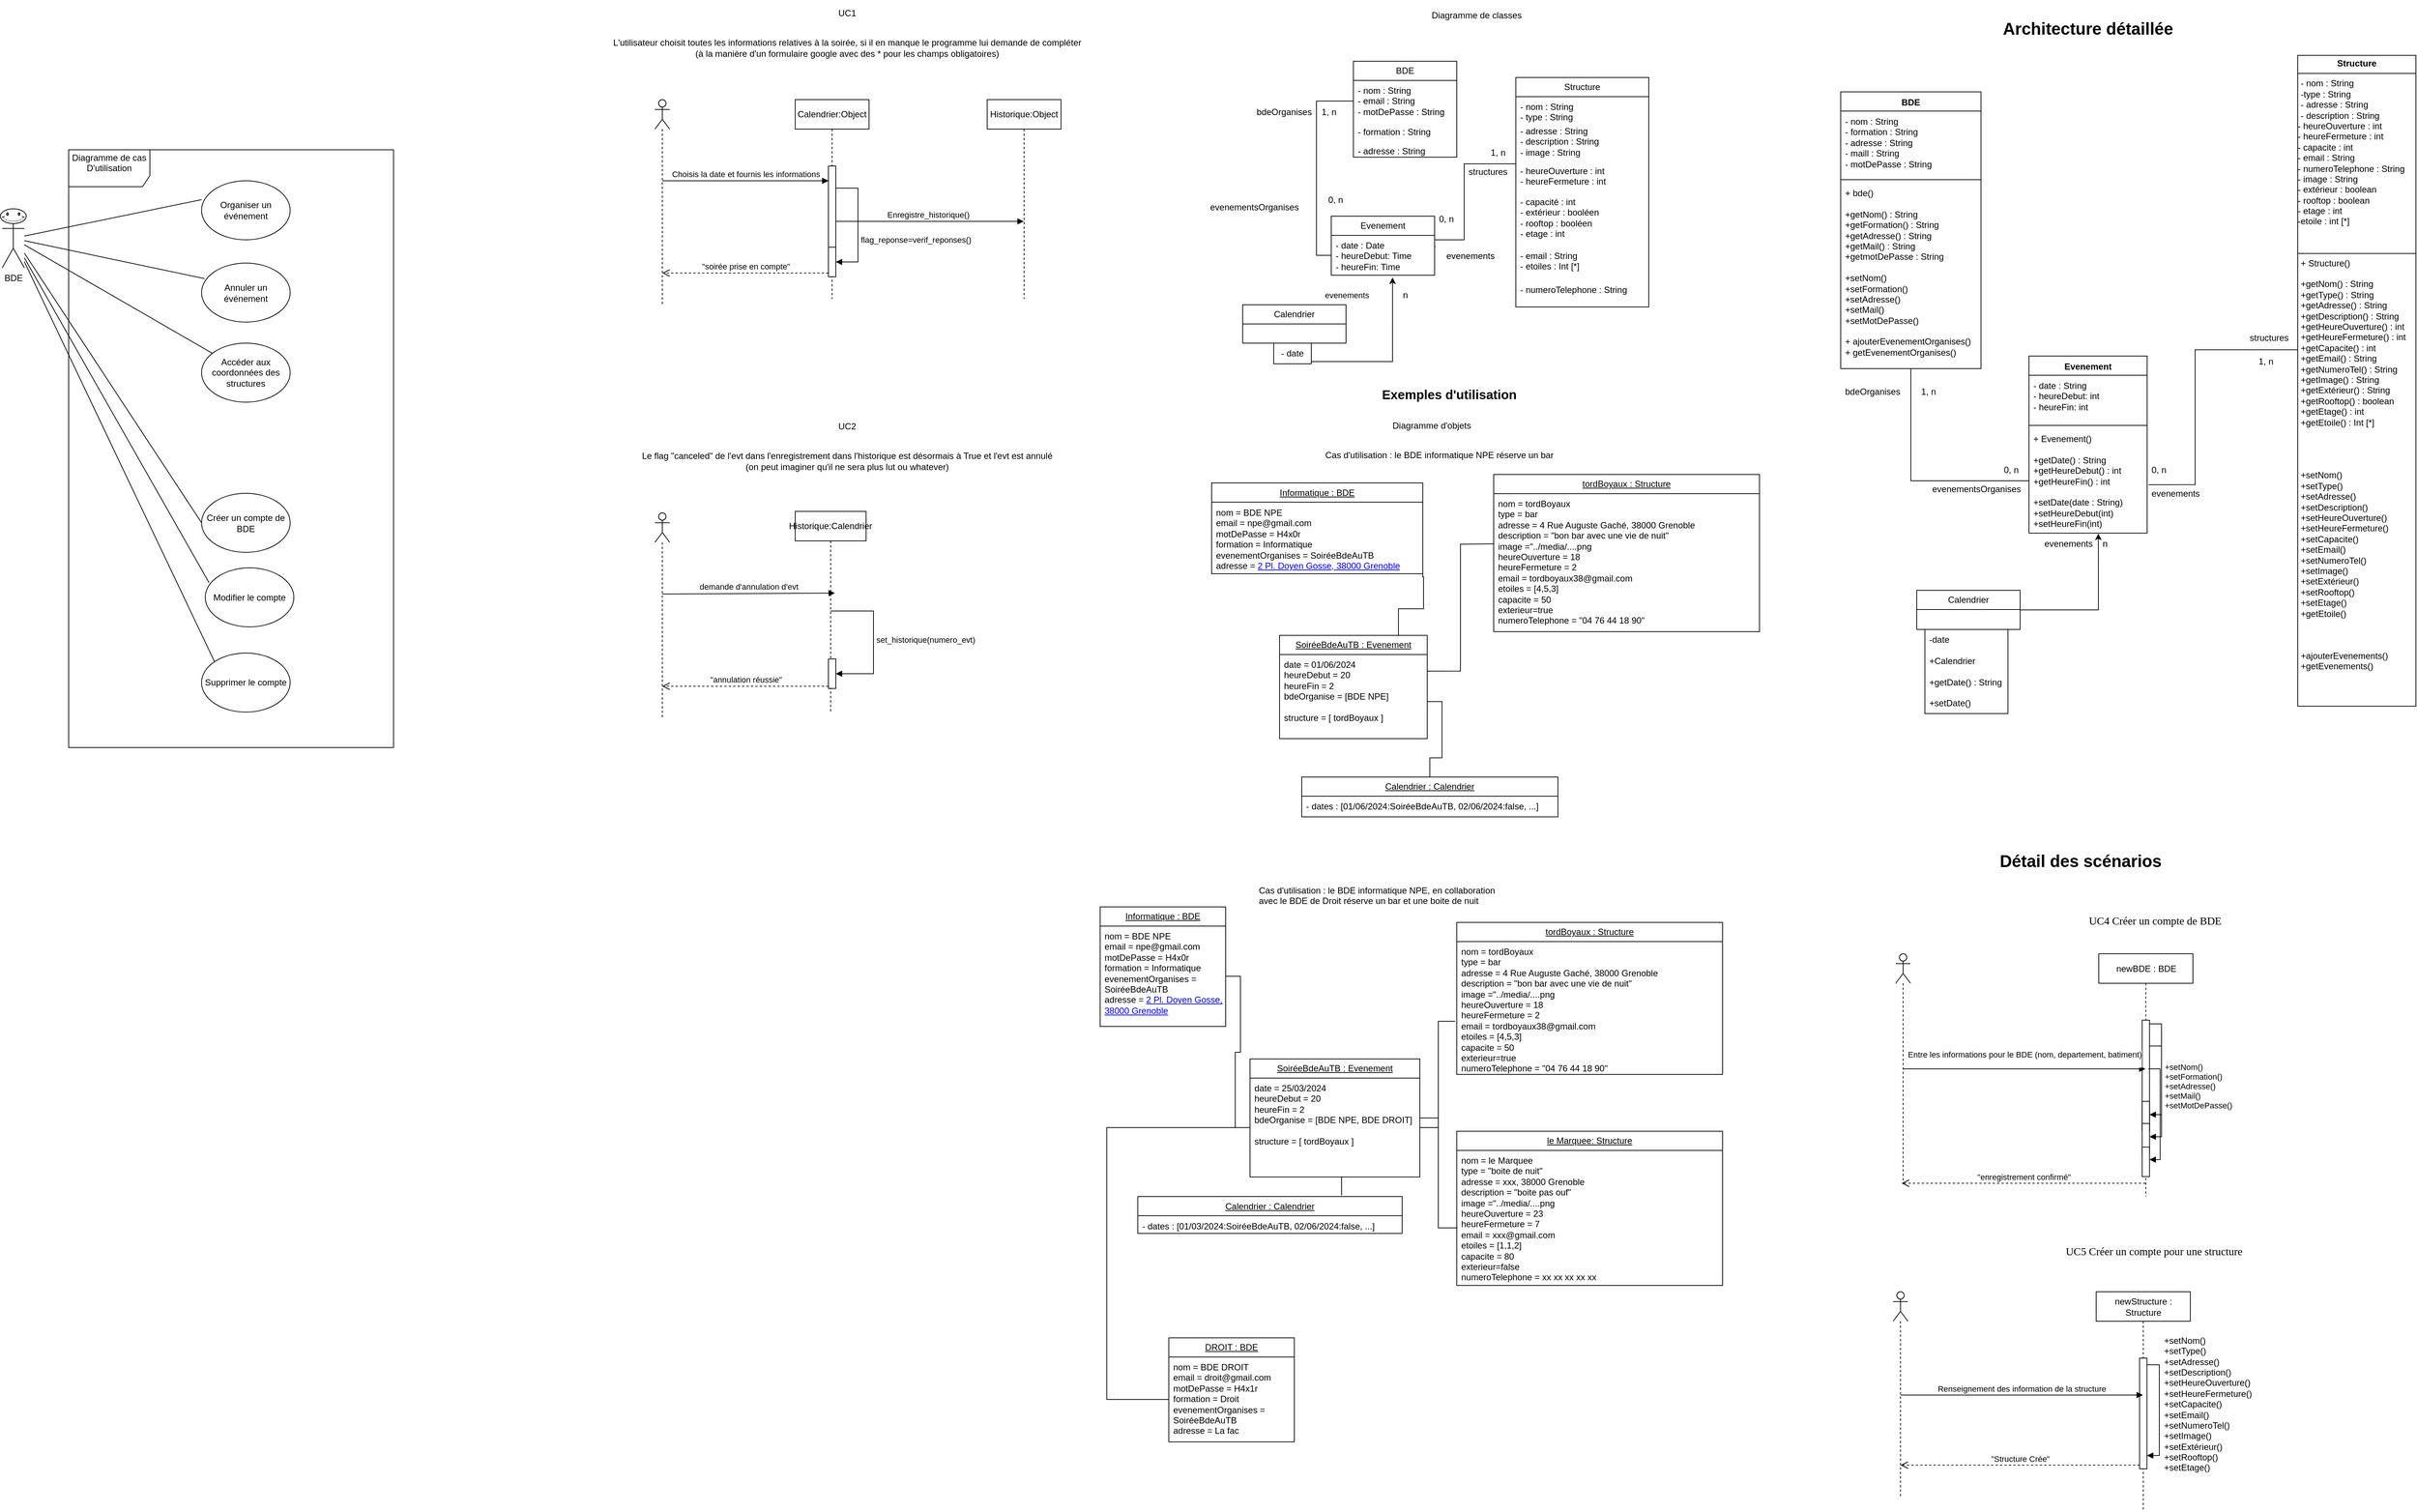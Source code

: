<mxfile version="24.4.10" type="github">
  <diagram name="Page-1" id="fd_hAKjFNYpGGn4z0pOC">
    <mxGraphModel dx="2303" dy="882" grid="0" gridSize="10" guides="1" tooltips="1" connect="1" arrows="1" fold="1" page="0" pageScale="1" pageWidth="827" pageHeight="1169" math="0" shadow="0">
      <root>
        <mxCell id="0" />
        <mxCell id="1" parent="0" />
        <mxCell id="0vhhkYOt-qyEH0Bgxad_-2" value="&lt;font style=&quot;vertical-align: inherit;&quot;&gt;&lt;font style=&quot;vertical-align: inherit;&quot;&gt;BDE&lt;/font&gt;&lt;/font&gt;" style="shape=umlActor;verticalLabelPosition=bottom;verticalAlign=top;html=1;outlineConnect=0;" parent="1" vertex="1">
          <mxGeometry x="-730" y="300" width="30" height="80" as="geometry" />
        </mxCell>
        <mxCell id="0vhhkYOt-qyEH0Bgxad_-4" value="&amp;nbsp;" style="verticalLabelPosition=bottom;verticalAlign=top;html=1;shape=mxgraph.basic.smiley" parent="1" vertex="1">
          <mxGeometry x="-732.5" y="300" width="35" height="20" as="geometry" />
        </mxCell>
        <mxCell id="0vhhkYOt-qyEH0Bgxad_-6" value="&lt;div&gt;Diagramme de cas D&#39;utilisation&lt;/div&gt;&lt;div&gt;&lt;br&gt;&lt;/div&gt;" style="shape=umlFrame;whiteSpace=wrap;html=1;pointerEvents=0;width=110;height=50;" parent="1" vertex="1">
          <mxGeometry x="-640" y="220" width="440" height="810" as="geometry" />
        </mxCell>
        <mxCell id="0vhhkYOt-qyEH0Bgxad_-13" value="Organiser un événement" style="ellipse;whiteSpace=wrap;html=1;" parent="1" vertex="1">
          <mxGeometry x="-460" y="262" width="120" height="80" as="geometry" />
        </mxCell>
        <mxCell id="0vhhkYOt-qyEH0Bgxad_-14" value="" style="endArrow=none;html=1;rounded=0;exitX=0.001;exitY=0.319;exitDx=0;exitDy=0;exitPerimeter=0;" parent="1" source="0vhhkYOt-qyEH0Bgxad_-13" target="0vhhkYOt-qyEH0Bgxad_-2" edge="1">
          <mxGeometry width="50" height="50" relative="1" as="geometry">
            <mxPoint x="-438" y="320" as="sourcePoint" />
            <mxPoint x="-690" y="250" as="targetPoint" />
          </mxGeometry>
        </mxCell>
        <mxCell id="0vhhkYOt-qyEH0Bgxad_-17" value="" style="endArrow=none;html=1;rounded=0;" parent="1" source="0vhhkYOt-qyEH0Bgxad_-2" target="0vhhkYOt-qyEH0Bgxad_-18" edge="1">
          <mxGeometry width="50" height="50" relative="1" as="geometry">
            <mxPoint x="-680" y="260" as="sourcePoint" />
            <mxPoint x="-630" y="210" as="targetPoint" />
          </mxGeometry>
        </mxCell>
        <mxCell id="0vhhkYOt-qyEH0Bgxad_-18" value="Accéder aux coordonnées des structures" style="ellipse;whiteSpace=wrap;html=1;" parent="1" vertex="1">
          <mxGeometry x="-460" y="482" width="120" height="80" as="geometry" />
        </mxCell>
        <mxCell id="7qt9X9h4U_zDJMxlAWbA-1" value="Annuler un événement" style="ellipse;whiteSpace=wrap;html=1;" parent="1" vertex="1">
          <mxGeometry x="-460" y="373.5" width="120" height="80" as="geometry" />
        </mxCell>
        <mxCell id="7qt9X9h4U_zDJMxlAWbA-2" value="" style="endArrow=none;html=1;rounded=0;exitX=0.033;exitY=0.263;exitDx=0;exitDy=0;exitPerimeter=0;fontStyle=1" parent="1" source="7qt9X9h4U_zDJMxlAWbA-1" target="0vhhkYOt-qyEH0Bgxad_-2" edge="1">
          <mxGeometry width="50" height="50" relative="1" as="geometry">
            <mxPoint x="-451" y="610" as="sourcePoint" />
            <mxPoint x="-690" y="450" as="targetPoint" />
          </mxGeometry>
        </mxCell>
        <mxCell id="7qt9X9h4U_zDJMxlAWbA-3" value="" style="endArrow=none;html=1;rounded=0;exitX=0.042;exitY=0.25;exitDx=0;exitDy=0;exitPerimeter=0;fontStyle=1" parent="1" source="7qt9X9h4U_zDJMxlAWbA-4" target="0vhhkYOt-qyEH0Bgxad_-2" edge="1">
          <mxGeometry width="50" height="50" relative="1" as="geometry">
            <mxPoint x="-455" y="696" as="sourcePoint" />
            <mxPoint x="-704" y="450" as="targetPoint" />
          </mxGeometry>
        </mxCell>
        <mxCell id="7qt9X9h4U_zDJMxlAWbA-4" value="Modifier le compte" style="ellipse;whiteSpace=wrap;html=1;" parent="1" vertex="1">
          <mxGeometry x="-455" y="786.5" width="120" height="80" as="geometry" />
        </mxCell>
        <mxCell id="SV50AntmqxMznZXikPVk-3" value="" style="shape=umlLifeline;perimeter=lifelinePerimeter;whiteSpace=wrap;html=1;container=1;dropTarget=0;collapsible=0;recursiveResize=0;outlineConnect=0;portConstraint=eastwest;newEdgeStyle={&quot;curved&quot;:0,&quot;rounded&quot;:0};participant=umlActor;" parent="1" vertex="1">
          <mxGeometry x="154" y="152" width="20" height="280" as="geometry" />
        </mxCell>
        <mxCell id="SV50AntmqxMznZXikPVk-4" value="Calendrier:Object" style="shape=umlLifeline;perimeter=lifelinePerimeter;whiteSpace=wrap;html=1;container=1;dropTarget=0;collapsible=0;recursiveResize=0;outlineConnect=0;portConstraint=eastwest;newEdgeStyle={&quot;curved&quot;:0,&quot;rounded&quot;:0};" parent="1" vertex="1">
          <mxGeometry x="344" y="152" width="100" height="270" as="geometry" />
        </mxCell>
        <mxCell id="SV50AntmqxMznZXikPVk-13" value="" style="html=1;points=[[0,0,0,0,5],[0,1,0,0,-5],[1,0,0,0,5],[1,1,0,0,-5]];perimeter=orthogonalPerimeter;outlineConnect=0;targetShapes=umlLifeline;portConstraint=eastwest;newEdgeStyle={&quot;curved&quot;:0,&quot;rounded&quot;:0};" parent="SV50AntmqxMznZXikPVk-4" vertex="1">
          <mxGeometry x="45" y="90" width="10" height="150" as="geometry" />
        </mxCell>
        <mxCell id="SV50AntmqxMznZXikPVk-16" value="" style="html=1;points=[[0,0,0,0,5],[0,1,0,0,-5],[1,0,0,0,5],[1,1,0,0,-5]];perimeter=orthogonalPerimeter;outlineConnect=0;targetShapes=umlLifeline;portConstraint=eastwest;newEdgeStyle={&quot;curved&quot;:0,&quot;rounded&quot;:0};" parent="SV50AntmqxMznZXikPVk-4" vertex="1">
          <mxGeometry x="45" y="200" width="10" height="40" as="geometry" />
        </mxCell>
        <mxCell id="SV50AntmqxMznZXikPVk-17" value="flag_reponse=verif_reponses()" style="html=1;align=left;spacingLeft=2;endArrow=block;rounded=0;edgeStyle=orthogonalEdgeStyle;curved=0;rounded=0;" parent="SV50AntmqxMznZXikPVk-4" target="SV50AntmqxMznZXikPVk-16" edge="1">
          <mxGeometry x="0.294" relative="1" as="geometry">
            <mxPoint x="55" y="110" as="sourcePoint" />
            <Array as="points">
              <mxPoint x="55" y="120" />
              <mxPoint x="85" y="120" />
              <mxPoint x="85" y="220" />
            </Array>
            <mxPoint as="offset" />
          </mxGeometry>
        </mxCell>
        <mxCell id="SV50AntmqxMznZXikPVk-12" value="&lt;div&gt;L&#39;utilisateur choisit toutes les informations relatives à la soirée, si il en manque le programme lui demande de compléter&lt;/div&gt;&lt;div&gt;(à la manière d&#39;un formulaire google avec des * pour les champs obligatoires)&lt;br&gt;&lt;/div&gt;" style="text;html=1;align=center;verticalAlign=middle;resizable=0;points=[];autosize=1;strokeColor=none;fillColor=none;" parent="1" vertex="1">
          <mxGeometry x="84" y="62" width="660" height="40" as="geometry" />
        </mxCell>
        <mxCell id="SV50AntmqxMznZXikPVk-14" value="Enregistre_historique()" style="html=1;verticalAlign=bottom;endArrow=block;curved=0;rounded=0;" parent="1" source="SV50AntmqxMznZXikPVk-13" target="SV50AntmqxMznZXikPVk-18" edge="1">
          <mxGeometry x="-0.016" relative="1" as="geometry">
            <mxPoint x="403.997" y="292" as="sourcePoint" />
            <mxPoint x="628.82" y="292" as="targetPoint" />
            <mxPoint as="offset" />
          </mxGeometry>
        </mxCell>
        <mxCell id="SV50AntmqxMznZXikPVk-15" value="&quot;soirée prise en compte&quot;" style="html=1;verticalAlign=bottom;endArrow=open;dashed=1;endSize=8;curved=0;rounded=0;exitX=0;exitY=1;exitDx=0;exitDy=-5;" parent="1" source="SV50AntmqxMznZXikPVk-13" target="SV50AntmqxMznZXikPVk-3" edge="1">
          <mxGeometry x="0.0" relative="1" as="geometry">
            <mxPoint x="319" y="307" as="targetPoint" />
            <mxPoint as="offset" />
          </mxGeometry>
        </mxCell>
        <mxCell id="SV50AntmqxMznZXikPVk-18" value="Historique:Object" style="shape=umlLifeline;perimeter=lifelinePerimeter;whiteSpace=wrap;html=1;container=1;dropTarget=0;collapsible=0;recursiveResize=0;outlineConnect=0;portConstraint=eastwest;newEdgeStyle={&quot;curved&quot;:0,&quot;rounded&quot;:0};" parent="1" vertex="1">
          <mxGeometry x="604" y="152" width="100" height="270" as="geometry" />
        </mxCell>
        <mxCell id="SV50AntmqxMznZXikPVk-21" value="Choisis la date et fournis les informations" style="html=1;verticalAlign=bottom;endArrow=block;curved=0;rounded=0;entryX=0;entryY=0;entryDx=0;entryDy=5;" parent="1" edge="1">
          <mxGeometry relative="1" as="geometry">
            <mxPoint x="164" y="262" as="sourcePoint" />
            <mxPoint x="389" y="262" as="targetPoint" />
          </mxGeometry>
        </mxCell>
        <mxCell id="SV50AntmqxMznZXikPVk-22" value="UC1 " style="text;html=1;align=center;verticalAlign=middle;resizable=0;points=[];autosize=1;strokeColor=none;fillColor=none;" parent="1" vertex="1">
          <mxGeometry x="389" y="20" width="50" height="30" as="geometry" />
        </mxCell>
        <mxCell id="SV50AntmqxMznZXikPVk-23" value="" style="shape=umlLifeline;perimeter=lifelinePerimeter;whiteSpace=wrap;html=1;container=1;dropTarget=0;collapsible=0;recursiveResize=0;outlineConnect=0;portConstraint=eastwest;newEdgeStyle={&quot;curved&quot;:0,&quot;rounded&quot;:0};participant=umlActor;" parent="1" vertex="1">
          <mxGeometry x="154" y="712" width="20" height="280" as="geometry" />
        </mxCell>
        <mxCell id="SV50AntmqxMznZXikPVk-28" value="&lt;div&gt;Le flag &quot;canceled&quot; de l&#39;evt dans l&#39;enregistrement dans l&#39;historique est désormais à True et l&#39;evt est annulé&lt;/div&gt;&lt;div&gt;(on peut imaginer qu&#39;il ne sera plus lut ou whatever)&lt;br&gt;&lt;/div&gt;" style="text;html=1;align=center;verticalAlign=middle;resizable=0;points=[];autosize=1;strokeColor=none;fillColor=none;" parent="1" vertex="1">
          <mxGeometry x="129" y="622" width="570" height="40" as="geometry" />
        </mxCell>
        <mxCell id="SV50AntmqxMznZXikPVk-30" value="&quot;annulation réussie&quot;" style="html=1;verticalAlign=bottom;endArrow=open;dashed=1;endSize=8;curved=0;rounded=0;exitX=0;exitY=1;exitDx=0;exitDy=-5;" parent="1" target="SV50AntmqxMznZXikPVk-23" edge="1">
          <mxGeometry x="0.0" relative="1" as="geometry">
            <mxPoint x="319" y="867" as="targetPoint" />
            <mxPoint as="offset" />
            <mxPoint x="389.0" y="947.0" as="sourcePoint" />
          </mxGeometry>
        </mxCell>
        <mxCell id="SV50AntmqxMznZXikPVk-31" value="Historique:Calendrier" style="shape=umlLifeline;perimeter=lifelinePerimeter;whiteSpace=wrap;html=1;container=1;dropTarget=0;collapsible=0;recursiveResize=0;outlineConnect=0;portConstraint=eastwest;newEdgeStyle={&quot;curved&quot;:0,&quot;rounded&quot;:0};" parent="1" vertex="1">
          <mxGeometry x="344" y="710" width="96" height="272" as="geometry" />
        </mxCell>
        <mxCell id="SV50AntmqxMznZXikPVk-37" value="" style="html=1;points=[[0,0,0,0,5],[0,1,0,0,-5],[1,0,0,0,5],[1,1,0,0,-5]];perimeter=orthogonalPerimeter;outlineConnect=0;targetShapes=umlLifeline;portConstraint=eastwest;newEdgeStyle={&quot;curved&quot;:0,&quot;rounded&quot;:0};" parent="SV50AntmqxMznZXikPVk-31" vertex="1">
          <mxGeometry x="45" y="200" width="10" height="40" as="geometry" />
        </mxCell>
        <mxCell id="SV50AntmqxMznZXikPVk-38" value="set_historique(numero_evt)" style="html=1;align=left;spacingLeft=2;endArrow=block;rounded=0;edgeStyle=orthogonalEdgeStyle;curved=0;rounded=0;" parent="SV50AntmqxMznZXikPVk-31" source="SV50AntmqxMznZXikPVk-31" target="SV50AntmqxMznZXikPVk-37" edge="1">
          <mxGeometry relative="1" as="geometry">
            <mxPoint x="56" y="180" as="sourcePoint" />
            <Array as="points">
              <mxPoint x="106" y="135" />
              <mxPoint x="106" y="220" />
            </Array>
          </mxGeometry>
        </mxCell>
        <mxCell id="SV50AntmqxMznZXikPVk-32" value="demande d&#39;annulation d&#39;evt" style="html=1;verticalAlign=bottom;endArrow=block;curved=0;rounded=0;entryX=0.56;entryY=0.407;entryDx=0;entryDy=0;entryPerimeter=0;" parent="1" target="SV50AntmqxMznZXikPVk-31" edge="1">
          <mxGeometry relative="1" as="geometry">
            <mxPoint x="164" y="822" as="sourcePoint" />
            <mxPoint x="389" y="822" as="targetPoint" />
          </mxGeometry>
        </mxCell>
        <mxCell id="SV50AntmqxMznZXikPVk-33" value="UC2 " style="text;html=1;align=center;verticalAlign=middle;resizable=0;points=[];autosize=1;strokeColor=none;fillColor=none;" parent="1" vertex="1">
          <mxGeometry x="389" y="580" width="50" height="30" as="geometry" />
        </mxCell>
        <mxCell id="99m4UbLM17kgjPSCj8Z3-16" value="Diagramme de classes" style="text;strokeColor=none;fillColor=none;align=left;verticalAlign=top;spacingLeft=4;spacingRight=4;overflow=hidden;rotatable=0;points=[[0,0.5],[1,0.5]];portConstraint=eastwest;whiteSpace=wrap;html=1;" parent="1" vertex="1">
          <mxGeometry x="1200" y="24" width="180" height="26" as="geometry" />
        </mxCell>
        <mxCell id="99m4UbLM17kgjPSCj8Z3-17" value="Diagramme d&#39;objets " style="text;strokeColor=none;fillColor=none;align=left;verticalAlign=top;spacingLeft=4;spacingRight=4;overflow=hidden;rotatable=0;points=[[0,0.5],[1,0.5]];portConstraint=eastwest;whiteSpace=wrap;html=1;" parent="1" vertex="1">
          <mxGeometry x="1147" y="580" width="180" height="26" as="geometry" />
        </mxCell>
        <mxCell id="HHiWm6_Z4Rj82QOO5koe-2" value="Cas d&#39;utilisation : le BDE informatique NPE, en collaboration avec le BDE de Droit réserve un bar et une boite de nuit" style="text;whiteSpace=wrap;html=1;" parent="1" vertex="1">
          <mxGeometry x="970" y="1210" width="340" height="20" as="geometry" />
        </mxCell>
        <mxCell id="HHiWm6_Z4Rj82QOO5koe-85" value="Cas d&#39;utilisation : le BDE informatique NPE réserve un bar " style="text;whiteSpace=wrap;html=1;" parent="1" vertex="1">
          <mxGeometry x="1060" y="620" width="340" height="20" as="geometry" />
        </mxCell>
        <mxCell id="X9ht4_rMk5e_lSbH_QnD-60" value="" style="edgeStyle=orthogonalEdgeStyle;rounded=0;orthogonalLoop=1;jettySize=auto;html=1;endArrow=none;endFill=0;entryX=0.024;entryY=0.09;entryDx=0;entryDy=0;entryPerimeter=0;" parent="1" source="X9ht4_rMk5e_lSbH_QnD-31" target="X9ht4_rMk5e_lSbH_QnD-67" edge="1">
          <mxGeometry relative="1" as="geometry">
            <Array as="points">
              <mxPoint x="2240" y="491" />
              <mxPoint x="2240" y="674" />
            </Array>
          </mxGeometry>
        </mxCell>
        <mxCell id="X9ht4_rMk5e_lSbH_QnD-31" value="&lt;p style=&quot;margin:0px;margin-top:4px;text-align:center;&quot;&gt;&lt;b&gt;Structure&lt;/b&gt;&lt;/p&gt;&lt;hr size=&quot;1&quot; style=&quot;border-style:solid;&quot;&gt;&lt;p style=&quot;margin:0px;margin-left:4px;&quot;&gt;- nom : String&lt;/p&gt;&lt;p style=&quot;margin:0px;margin-left:4px;&quot;&gt;-type : String&lt;/p&gt;&lt;p style=&quot;margin:0px;margin-left:4px;&quot;&gt;- adresse : String&lt;/p&gt;&lt;p style=&quot;margin:0px;margin-left:4px;&quot;&gt;- description : String&lt;br&gt;&lt;/p&gt;&lt;div&gt;- heureOuverture : int&lt;br&gt;&lt;/div&gt;&lt;div&gt;- heureFermeture : int&lt;/div&gt;&lt;div&gt;&lt;div&gt;- capacite : int&lt;br&gt;&lt;/div&gt;&lt;div&gt;- email : String&lt;br&gt;&lt;/div&gt;&lt;/div&gt;&lt;div&gt;- numeroTelephone : String&lt;/div&gt;&lt;div&gt;- image : String&lt;/div&gt;&lt;div&gt;- extérieur : boolean&lt;/div&gt;&lt;div&gt;- rooftop : boolean&lt;/div&gt;&lt;div&gt;- etage : int&lt;/div&gt;&lt;div&gt;-etoile : int [*]&lt;br&gt;&lt;/div&gt;&lt;div&gt;&lt;br&gt;&lt;/div&gt;&lt;div&gt;&lt;br&gt;&lt;/div&gt;&lt;hr size=&quot;1&quot; style=&quot;border-style:solid;&quot;&gt;&lt;p style=&quot;margin:0px;margin-left:4px;&quot;&gt;+ Structure()&lt;/p&gt;&lt;p style=&quot;margin:0px;margin-left:4px;&quot;&gt;&lt;br&gt;&lt;/p&gt;&lt;p style=&quot;margin:0px;margin-left:4px;&quot;&gt;+getNom() : String&lt;/p&gt;&lt;p style=&quot;margin:0px;margin-left:4px;&quot;&gt;+getType() : String&lt;br&gt;&lt;/p&gt;&lt;p style=&quot;margin:0px;margin-left:4px;&quot;&gt;+getAdresse() : String&lt;/p&gt;&lt;p style=&quot;margin:0px;margin-left:4px;&quot;&gt;+getDescription() : String&lt;br&gt;&lt;/p&gt;&lt;p style=&quot;margin:0px;margin-left:4px;&quot;&gt;+getHeureOuverture() : int&lt;/p&gt;&lt;p style=&quot;margin:0px;margin-left:4px;&quot;&gt;+getHeureFermeture() : int&lt;/p&gt;&lt;p style=&quot;margin:0px;margin-left:4px;&quot;&gt;+getCapacite() : int&lt;/p&gt;&lt;p style=&quot;margin:0px;margin-left:4px;&quot;&gt;+getEmail() : String&lt;/p&gt;&lt;p style=&quot;margin:0px;margin-left:4px;&quot;&gt;+getNumeroTel() : String&lt;/p&gt;&lt;p style=&quot;margin:0px;margin-left:4px;&quot;&gt;+getImage() : String&lt;/p&gt;&lt;p style=&quot;margin:0px;margin-left:4px;&quot;&gt;+getExtérieur() : String&lt;/p&gt;&lt;p style=&quot;margin:0px;margin-left:4px;&quot;&gt;+getRooftop() : boolean&lt;/p&gt;&lt;p style=&quot;margin:0px;margin-left:4px;&quot;&gt;+getEtage() : int&lt;/p&gt;&lt;div&gt;&lt;p style=&quot;margin:0px;margin-left:4px;&quot;&gt;+getEtoile() : Int [*]&lt;br&gt;&lt;/p&gt;&lt;/div&gt;&lt;p style=&quot;margin:0px;margin-left:4px;&quot;&gt;&lt;br&gt;&lt;/p&gt;&lt;br&gt;&lt;p style=&quot;margin:0px;margin-left:4px;&quot;&gt;&lt;br&gt;&lt;/p&gt;&lt;p style=&quot;margin:0px;margin-left:4px;&quot;&gt;&lt;br&gt;&lt;/p&gt;&lt;p style=&quot;margin:0px;margin-left:4px;&quot;&gt;+setNom()&lt;/p&gt;&lt;p style=&quot;margin:0px;margin-left:4px;&quot;&gt;+setType()&lt;br&gt;&lt;/p&gt;&lt;p style=&quot;margin:0px;margin-left:4px;&quot;&gt;+setAdresse()&lt;/p&gt;&lt;p style=&quot;margin:0px;margin-left:4px;&quot;&gt;+setDescription()&lt;br&gt;&lt;/p&gt;&lt;p style=&quot;margin:0px;margin-left:4px;&quot;&gt;+setHeureOuverture()&lt;br&gt;&lt;/p&gt;&lt;p style=&quot;margin:0px;margin-left:4px;&quot;&gt;+setHeureFermeture()&lt;/p&gt;&lt;p style=&quot;margin:0px;margin-left:4px;&quot;&gt;+setCapacite()&lt;/p&gt;&lt;p style=&quot;margin:0px;margin-left:4px;&quot;&gt;+setEmail()&lt;/p&gt;&lt;p style=&quot;margin:0px;margin-left:4px;&quot;&gt;+setNumeroTel()&lt;/p&gt;&lt;p style=&quot;margin:0px;margin-left:4px;&quot;&gt;+setImage()&lt;/p&gt;&lt;p style=&quot;margin:0px;margin-left:4px;&quot;&gt;+setExtérieur()&lt;/p&gt;&lt;p style=&quot;margin:0px;margin-left:4px;&quot;&gt;+setRooftop()&lt;/p&gt;&lt;p style=&quot;margin:0px;margin-left:4px;&quot;&gt;+setEtage()&lt;/p&gt;&lt;div&gt;&lt;p style=&quot;margin:0px;margin-left:4px;&quot;&gt;+getEtoile()&lt;br&gt;&lt;/p&gt;&lt;/div&gt;&lt;br&gt;&lt;p style=&quot;margin:0px;margin-left:4px;&quot;&gt;&lt;/p&gt;&lt;br&gt;&lt;p style=&quot;margin: 0px 0px 0px 4px;&quot;&gt;&lt;br&gt;&lt;/p&gt;&lt;p style=&quot;margin: 0px 0px 0px 4px;&quot;&gt;+ajouterEvenements()&lt;/p&gt;&lt;p style=&quot;margin: 0px 0px 0px 4px;&quot;&gt;+getEvenements()&lt;/p&gt;" style="verticalAlign=top;align=left;overflow=fill;html=1;whiteSpace=wrap;" parent="1" vertex="1">
          <mxGeometry x="2379" y="92" width="160" height="882" as="geometry" />
        </mxCell>
        <mxCell id="X9ht4_rMk5e_lSbH_QnD-68" value="" style="edgeStyle=orthogonalEdgeStyle;rounded=0;orthogonalLoop=1;jettySize=auto;html=1;endArrow=none;endFill=0;" parent="1" source="X9ht4_rMk5e_lSbH_QnD-42" target="X9ht4_rMk5e_lSbH_QnD-56" edge="1">
          <mxGeometry relative="1" as="geometry" />
        </mxCell>
        <mxCell id="X9ht4_rMk5e_lSbH_QnD-42" value="BDE" style="swimlane;fontStyle=1;align=center;verticalAlign=top;childLayout=stackLayout;horizontal=1;startSize=26;horizontalStack=0;resizeParent=1;resizeParentMax=0;resizeLast=0;collapsible=1;marginBottom=0;whiteSpace=wrap;html=1;" parent="1" vertex="1">
          <mxGeometry x="1760" y="141.5" width="190" height="375" as="geometry" />
        </mxCell>
        <mxCell id="X9ht4_rMk5e_lSbH_QnD-43" value="- nom : String&lt;div&gt;- formation : String&lt;br&gt;&lt;/div&gt;&lt;div&gt;- adresse : String&lt;br&gt;&lt;/div&gt;&lt;div&gt;- maill : String&lt;/div&gt;&lt;div&gt;- motDePasse : String&lt;/div&gt;&lt;div&gt;&lt;br&gt;&lt;/div&gt;" style="text;strokeColor=none;fillColor=none;align=left;verticalAlign=top;spacingLeft=4;spacingRight=4;overflow=hidden;rotatable=0;points=[[0,0.5],[1,0.5]];portConstraint=eastwest;whiteSpace=wrap;html=1;" parent="X9ht4_rMk5e_lSbH_QnD-42" vertex="1">
          <mxGeometry y="26" width="190" height="89" as="geometry" />
        </mxCell>
        <mxCell id="X9ht4_rMk5e_lSbH_QnD-44" value="" style="line;strokeWidth=1;fillColor=none;align=left;verticalAlign=middle;spacingTop=-1;spacingLeft=3;spacingRight=3;rotatable=0;labelPosition=right;points=[];portConstraint=eastwest;strokeColor=inherit;" parent="X9ht4_rMk5e_lSbH_QnD-42" vertex="1">
          <mxGeometry y="115" width="190" height="8" as="geometry" />
        </mxCell>
        <mxCell id="X9ht4_rMk5e_lSbH_QnD-45" value="+ bde()&lt;div&gt;&lt;br&gt;&lt;/div&gt;&lt;div&gt;+getNom() : String&lt;br&gt;&lt;/div&gt;&lt;div&gt;+getFormation() : String&lt;br&gt;&lt;/div&gt;&lt;div&gt;+getAdresse() : String&lt;/div&gt;&lt;div&gt;+getMail() : String&lt;/div&gt;&lt;div&gt;+getmotDePasse : String&lt;br&gt;&lt;/div&gt;&lt;div&gt;&lt;br&gt;&lt;/div&gt;&lt;div&gt;+setNom()&lt;/div&gt;&lt;div&gt;&lt;div&gt;+setFormation()&lt;br&gt;&lt;/div&gt;&lt;div&gt;+setAdresse()&lt;/div&gt;&lt;div&gt;+setMail()&lt;/div&gt;&lt;div&gt;+setMotDePasse()&lt;br&gt;&lt;/div&gt;&lt;/div&gt;&lt;div&gt;&lt;br&gt;&lt;/div&gt;&lt;div&gt;+ ajouterEvenementOrganises()&lt;/div&gt;&lt;div&gt;+ getEvenementOrganises()&lt;/div&gt;" style="text;strokeColor=none;fillColor=none;align=left;verticalAlign=top;spacingLeft=4;spacingRight=4;overflow=hidden;rotatable=0;points=[[0,0.5],[1,0.5]];portConstraint=eastwest;whiteSpace=wrap;html=1;" parent="X9ht4_rMk5e_lSbH_QnD-42" vertex="1">
          <mxGeometry y="123" width="190" height="252" as="geometry" />
        </mxCell>
        <mxCell id="X9ht4_rMk5e_lSbH_QnD-53" value="Evenement" style="swimlane;fontStyle=1;align=center;verticalAlign=top;childLayout=stackLayout;horizontal=1;startSize=26;horizontalStack=0;resizeParent=1;resizeParentMax=0;resizeLast=0;collapsible=1;marginBottom=0;whiteSpace=wrap;html=1;" parent="1" vertex="1">
          <mxGeometry x="2015" y="499.5" width="160" height="240" as="geometry" />
        </mxCell>
        <mxCell id="X9ht4_rMk5e_lSbH_QnD-54" value="&lt;div&gt;- date : String&lt;/div&gt;&lt;div&gt;- heureDebut: int&lt;/div&gt;&lt;div&gt;- heureFin: int&lt;/div&gt;" style="text;strokeColor=none;fillColor=none;align=left;verticalAlign=top;spacingLeft=4;spacingRight=4;overflow=hidden;rotatable=0;points=[[0,0.5],[1,0.5]];portConstraint=eastwest;whiteSpace=wrap;html=1;" parent="X9ht4_rMk5e_lSbH_QnD-53" vertex="1">
          <mxGeometry y="26" width="160" height="64" as="geometry" />
        </mxCell>
        <mxCell id="X9ht4_rMk5e_lSbH_QnD-55" value="" style="line;strokeWidth=1;fillColor=none;align=left;verticalAlign=middle;spacingTop=-1;spacingLeft=3;spacingRight=3;rotatable=0;labelPosition=right;points=[];portConstraint=eastwest;strokeColor=inherit;" parent="X9ht4_rMk5e_lSbH_QnD-53" vertex="1">
          <mxGeometry y="90" width="160" height="8" as="geometry" />
        </mxCell>
        <mxCell id="X9ht4_rMk5e_lSbH_QnD-56" value="+ Evenement()&lt;div&gt;&lt;br&gt;&lt;/div&gt;&lt;div&gt;+getDate() : String&lt;/div&gt;&lt;div&gt;+getHeureDebut() : int&lt;/div&gt;&lt;div&gt;+getHeureFin() : int&lt;/div&gt;&lt;div&gt;&lt;br&gt;&lt;/div&gt;&lt;div&gt;+setDate(date : String)&lt;/div&gt;&lt;div&gt;+setHeureDebut(int)&lt;/div&gt;&lt;div&gt;+setHeureFin(int)&lt;/div&gt;&lt;div&gt;&lt;br&gt;&lt;/div&gt;" style="text;strokeColor=none;fillColor=none;align=left;verticalAlign=top;spacingLeft=4;spacingRight=4;overflow=hidden;rotatable=0;points=[[0,0.5],[1,0.5]];portConstraint=eastwest;whiteSpace=wrap;html=1;" parent="X9ht4_rMk5e_lSbH_QnD-53" vertex="1">
          <mxGeometry y="98" width="160" height="142" as="geometry" />
        </mxCell>
        <mxCell id="X9ht4_rMk5e_lSbH_QnD-63" value="structures" style="text;strokeColor=none;fillColor=none;align=left;verticalAlign=top;spacingLeft=4;spacingRight=4;overflow=hidden;rotatable=0;points=[[0,0.5],[1,0.5]];portConstraint=eastwest;whiteSpace=wrap;html=1;" parent="1" vertex="1">
          <mxGeometry x="2307.75" y="461" width="65" height="26" as="geometry" />
        </mxCell>
        <mxCell id="X9ht4_rMk5e_lSbH_QnD-64" value="1, n" style="text;strokeColor=none;fillColor=none;align=left;verticalAlign=top;spacingLeft=4;spacingRight=4;overflow=hidden;rotatable=0;points=[[0,0.5],[1,0.5]];portConstraint=eastwest;whiteSpace=wrap;html=1;" parent="1" vertex="1">
          <mxGeometry x="2320.25" y="493" width="40" height="26" as="geometry" />
        </mxCell>
        <mxCell id="X9ht4_rMk5e_lSbH_QnD-65" value="0, n" style="text;strokeColor=none;fillColor=none;align=left;verticalAlign=top;spacingLeft=4;spacingRight=4;overflow=hidden;rotatable=0;points=[[0,0.5],[1,0.5]];portConstraint=eastwest;whiteSpace=wrap;html=1;" parent="1" vertex="1">
          <mxGeometry x="2175" y="639.5" width="40" height="26" as="geometry" />
        </mxCell>
        <mxCell id="X9ht4_rMk5e_lSbH_QnD-67" value="evenements" style="text;strokeColor=none;fillColor=none;align=left;verticalAlign=top;spacingLeft=4;spacingRight=4;overflow=hidden;rotatable=0;points=[[0,0.5],[1,0.5]];portConstraint=eastwest;whiteSpace=wrap;html=1;" parent="1" vertex="1">
          <mxGeometry x="2175" y="671.5" width="80" height="26" as="geometry" />
        </mxCell>
        <mxCell id="X9ht4_rMk5e_lSbH_QnD-69" value="evenementsOrganises&amp;nbsp;" style="text;strokeColor=none;fillColor=none;align=left;verticalAlign=top;spacingLeft=4;spacingRight=4;overflow=hidden;rotatable=0;points=[[0,0.5],[1,0.5]];portConstraint=eastwest;whiteSpace=wrap;html=1;" parent="1" vertex="1">
          <mxGeometry x="1877.5" y="665.5" width="160" height="26" as="geometry" />
        </mxCell>
        <mxCell id="X9ht4_rMk5e_lSbH_QnD-70" value="0, n" style="text;strokeColor=none;fillColor=none;align=left;verticalAlign=top;spacingLeft=4;spacingRight=4;overflow=hidden;rotatable=0;points=[[0,0.5],[1,0.5]];portConstraint=eastwest;whiteSpace=wrap;html=1;" parent="1" vertex="1">
          <mxGeometry x="1975" y="639.5" width="40" height="26" as="geometry" />
        </mxCell>
        <mxCell id="X9ht4_rMk5e_lSbH_QnD-71" value="bdeOrganises&amp;nbsp;&amp;nbsp;" style="text;strokeColor=none;fillColor=none;align=left;verticalAlign=top;spacingLeft=4;spacingRight=4;overflow=hidden;rotatable=0;points=[[0,0.5],[1,0.5]];portConstraint=eastwest;whiteSpace=wrap;html=1;" parent="1" vertex="1">
          <mxGeometry x="1760" y="534" width="100" height="26" as="geometry" />
        </mxCell>
        <mxCell id="X9ht4_rMk5e_lSbH_QnD-72" value="1, n" style="text;strokeColor=none;fillColor=none;align=left;verticalAlign=top;spacingLeft=4;spacingRight=4;overflow=hidden;rotatable=0;points=[[0,0.5],[1,0.5]];portConstraint=eastwest;whiteSpace=wrap;html=1;" parent="1" vertex="1">
          <mxGeometry x="1863" y="533.5" width="41" height="26.5" as="geometry" />
        </mxCell>
        <mxCell id="X9ht4_rMk5e_lSbH_QnD-78" value="" style="edgeStyle=orthogonalEdgeStyle;rounded=0;orthogonalLoop=1;jettySize=auto;html=1;entryX=0.587;entryY=1.004;entryDx=0;entryDy=0;entryPerimeter=0;startArrow=none;startFill=0;endArrow=classic;endFill=1;curved=0;" parent="1" source="X9ht4_rMk5e_lSbH_QnD-73" target="X9ht4_rMk5e_lSbH_QnD-56" edge="1">
          <mxGeometry relative="1" as="geometry">
            <Array as="points">
              <mxPoint x="2109" y="790" />
              <mxPoint x="2109" y="790" />
            </Array>
          </mxGeometry>
        </mxCell>
        <mxCell id="X9ht4_rMk5e_lSbH_QnD-73" value="Calendrier" style="swimlane;fontStyle=0;childLayout=stackLayout;horizontal=1;startSize=26;fillColor=none;horizontalStack=0;resizeParent=1;resizeParentMax=0;resizeLast=0;collapsible=1;marginBottom=0;whiteSpace=wrap;html=1;" parent="1" vertex="1">
          <mxGeometry x="1863" y="817" width="140" height="53" as="geometry" />
        </mxCell>
        <mxCell id="X9ht4_rMk5e_lSbH_QnD-79" value="evenements&amp;nbsp;&amp;nbsp;&amp;nbsp; n" style="text;strokeColor=none;fillColor=none;align=left;verticalAlign=top;spacingLeft=4;spacingRight=4;overflow=hidden;rotatable=0;points=[[0,0.5],[1,0.5]];portConstraint=eastwest;whiteSpace=wrap;html=1;" parent="1" vertex="1">
          <mxGeometry x="2030" y="739.5" width="110" height="26" as="geometry" />
        </mxCell>
        <mxCell id="X9ht4_rMk5e_lSbH_QnD-80" value="&lt;div&gt;-date&lt;br&gt;&lt;/div&gt;&lt;div&gt;&lt;br&gt;&lt;/div&gt;&lt;div&gt;+Calendrier&lt;/div&gt;&lt;div&gt;&lt;br&gt;&lt;/div&gt;&lt;div&gt;+getDate() : String&lt;/div&gt;&lt;div&gt;&lt;br&gt;&lt;/div&gt;&lt;div&gt;+setDate() &lt;br&gt;&lt;/div&gt;&lt;div&gt;&lt;br&gt;&lt;/div&gt;&lt;div&gt;&lt;br&gt;&lt;/div&gt;" style="text;strokeColor=default;fillColor=none;align=left;verticalAlign=top;spacingLeft=4;spacingRight=4;overflow=hidden;rotatable=0;points=[[0,0.5],[1,0.5]];portConstraint=eastwest;whiteSpace=wrap;html=1;" parent="1" vertex="1">
          <mxGeometry x="1874" y="870" width="112.5" height="114" as="geometry" />
        </mxCell>
        <mxCell id="0rGDnlsPVu4bjSJfkJLu-11" value="&lt;h2 id=&quot;docs-internal-guid-a55722eb-7fff-2448-267b-fc8a217b3271&quot; style=&quot;line-height:1.38;margin-top:18pt;margin-bottom:4pt;&quot; dir=&quot;ltr&quot;&gt;&lt;span style=&quot;font-size:17pt;font-family:Arial,sans-serif;color:#000000;background-color:transparent;font-weight:700;font-style:normal;font-variant:normal;text-decoration:none;vertical-align:baseline;white-space:pre;white-space:pre-wrap;&quot;&gt;Détail des scénarios&lt;/span&gt;&lt;/h2&gt;" style="text;html=1;align=center;verticalAlign=middle;whiteSpace=wrap;rounded=0;" parent="1" vertex="1">
          <mxGeometry x="1930" y="1160" width="310" height="30" as="geometry" />
        </mxCell>
        <mxCell id="zabFgLwN_y_SRSPcLJdq-1" value="&lt;font style=&quot;vertical-align: inherit;&quot;&gt;&lt;font style=&quot;vertical-align: inherit;&quot;&gt;Supprimer le compte&lt;/font&gt;&lt;/font&gt;" style="ellipse;whiteSpace=wrap;html=1;" parent="1" vertex="1">
          <mxGeometry x="-460" y="902" width="120" height="80" as="geometry" />
        </mxCell>
        <mxCell id="0rGDnlsPVu4bjSJfkJLu-12" value="&lt;h2 id=&quot;docs-internal-guid-a73c1e69-7fff-54ac-9e9f-41fcba905cfa&quot; style=&quot;line-height:1.296;margin-top:18pt;margin-bottom:4pt;&quot; dir=&quot;ltr&quot;&gt;&lt;span style=&quot;font-size:17pt;font-family:Arial,sans-serif;color:#000000;background-color:transparent;font-weight:700;font-style:normal;font-variant:normal;text-decoration:none;vertical-align:baseline;white-space:pre;white-space:pre-wrap;&quot;&gt;Architecture détaillée&lt;/span&gt;&lt;/h2&gt;" style="text;html=1;align=center;verticalAlign=middle;whiteSpace=wrap;rounded=0;" parent="1" vertex="1">
          <mxGeometry x="1940" y="32" width="310" height="30" as="geometry" />
        </mxCell>
        <mxCell id="zabFgLwN_y_SRSPcLJdq-4" value="" style="endArrow=none;html=1;rounded=0;exitX=0;exitY=0;exitDx=0;exitDy=0;" parent="1" source="zabFgLwN_y_SRSPcLJdq-1" target="0vhhkYOt-qyEH0Bgxad_-2" edge="1">
          <mxGeometry width="50" height="50" relative="1" as="geometry">
            <mxPoint x="-770" y="540" as="sourcePoint" />
            <mxPoint x="-690" y="380" as="targetPoint" />
          </mxGeometry>
        </mxCell>
        <mxCell id="0rGDnlsPVu4bjSJfkJLu-13" value="&lt;h3 id=&quot;docs-internal-guid-d6e8ada3-7fff-94df-fd19-59884a46c10e&quot; style=&quot;line-height:1.296;margin-top:14pt;margin-bottom:4pt;&quot; dir=&quot;ltr&quot;&gt;&lt;span style=&quot;font-size:13pt;font-family:Arial,sans-serif;color:#000000;background-color:transparent;font-weight:700;font-style:normal;font-variant:normal;text-decoration:none;vertical-align:baseline;white-space:pre;white-space:pre-wrap;&quot;&gt;Exemples d&#39;utilisation&lt;/span&gt;&lt;/h3&gt;" style="text;html=1;align=center;verticalAlign=middle;whiteSpace=wrap;rounded=0;" parent="1" vertex="1">
          <mxGeometry x="980" y="530" width="500" height="30" as="geometry" />
        </mxCell>
        <mxCell id="zabFgLwN_y_SRSPcLJdq-5" value="&lt;font style=&quot;vertical-align: inherit;&quot;&gt;&lt;font style=&quot;vertical-align: inherit;&quot;&gt;Créer un compte de BDE&lt;/font&gt;&lt;/font&gt;" style="ellipse;whiteSpace=wrap;html=1;" parent="1" vertex="1">
          <mxGeometry x="-460" y="685.5" width="120" height="80" as="geometry" />
        </mxCell>
        <mxCell id="zabFgLwN_y_SRSPcLJdq-6" value="" style="endArrow=none;html=1;rounded=0;entryX=0;entryY=0.5;entryDx=0;entryDy=0;" parent="1" target="zabFgLwN_y_SRSPcLJdq-5" edge="1">
          <mxGeometry width="50" height="50" relative="1" as="geometry">
            <mxPoint x="-700" y="360" as="sourcePoint" />
            <mxPoint x="-480" y="610" as="targetPoint" />
          </mxGeometry>
        </mxCell>
        <mxCell id="m6hsUHGZaHtdmdXDSJKZ-4" value="" style="shape=umlLifeline;perimeter=lifelinePerimeter;whiteSpace=wrap;html=1;container=1;dropTarget=0;collapsible=0;recursiveResize=0;outlineConnect=0;portConstraint=eastwest;newEdgeStyle={&quot;curved&quot;:0,&quot;rounded&quot;:0};participant=umlActor;" parent="1" vertex="1">
          <mxGeometry x="1834.5" y="1309.5" width="20" height="312" as="geometry" />
        </mxCell>
        <mxCell id="m6hsUHGZaHtdmdXDSJKZ-5" value="newBDE : BDE" style="shape=umlLifeline;perimeter=lifelinePerimeter;whiteSpace=wrap;html=1;container=1;dropTarget=0;collapsible=0;recursiveResize=0;outlineConnect=0;portConstraint=eastwest;newEdgeStyle={&quot;curved&quot;:0,&quot;rounded&quot;:0};" parent="1" vertex="1">
          <mxGeometry x="2109.5" y="1309.5" width="127.5" height="329" as="geometry" />
        </mxCell>
        <mxCell id="m6hsUHGZaHtdmdXDSJKZ-6" value="" style="html=1;points=[[0,0,0,0,5],[0,1,0,0,-5],[1,0,0,0,5],[1,1,0,0,-5]];perimeter=orthogonalPerimeter;outlineConnect=0;targetShapes=umlLifeline;portConstraint=eastwest;newEdgeStyle={&quot;curved&quot;:0,&quot;rounded&quot;:0};" parent="m6hsUHGZaHtdmdXDSJKZ-5" vertex="1">
          <mxGeometry x="58.75" y="90" width="10" height="150" as="geometry" />
        </mxCell>
        <mxCell id="m6hsUHGZaHtdmdXDSJKZ-7" value="" style="html=1;points=[[0,0,0,0,5],[0,1,0,0,-5],[1,0,0,0,5],[1,1,0,0,-5]];perimeter=orthogonalPerimeter;outlineConnect=0;targetShapes=umlLifeline;portConstraint=eastwest;newEdgeStyle={&quot;curved&quot;:0,&quot;rounded&quot;:0};" parent="m6hsUHGZaHtdmdXDSJKZ-5" vertex="1">
          <mxGeometry x="58.75" y="200" width="10" height="40" as="geometry" />
        </mxCell>
        <mxCell id="m6hsUHGZaHtdmdXDSJKZ-8" value="&lt;div&gt;+setNom()&lt;/div&gt;&lt;div&gt;+setFormation()&lt;br&gt;&lt;/div&gt;&lt;div&gt;+setAdresse()&lt;/div&gt;&lt;div&gt;+setMail()&lt;/div&gt;&lt;div&gt;+setMotDePasse()&lt;/div&gt;" style="html=1;align=left;spacingLeft=2;endArrow=block;rounded=0;edgeStyle=orthogonalEdgeStyle;curved=0;rounded=0;exitX=1;exitY=0;exitDx=0;exitDy=5;exitPerimeter=0;" parent="m6hsUHGZaHtdmdXDSJKZ-5" source="m6hsUHGZaHtdmdXDSJKZ-6" target="m6hsUHGZaHtdmdXDSJKZ-7" edge="1">
          <mxGeometry x="0.298" relative="1" as="geometry">
            <mxPoint x="55" y="110" as="sourcePoint" />
            <Array as="points">
              <mxPoint x="85" y="95" />
              <mxPoint x="85" y="218" />
            </Array>
            <mxPoint as="offset" />
          </mxGeometry>
        </mxCell>
        <mxCell id="m6hsUHGZaHtdmdXDSJKZ-14" value="" style="html=1;points=[[0,0,0,0,5],[0,1,0,0,-5],[1,0,0,0,5],[1,1,0,0,-5]];perimeter=orthogonalPerimeter;outlineConnect=0;targetShapes=umlLifeline;portConstraint=eastwest;newEdgeStyle={&quot;curved&quot;:0,&quot;rounded&quot;:0};" parent="m6hsUHGZaHtdmdXDSJKZ-5" vertex="1">
          <mxGeometry x="58.75" y="230" width="10" height="40" as="geometry" />
        </mxCell>
        <mxCell id="m6hsUHGZaHtdmdXDSJKZ-15" value="" style="html=1;align=left;spacingLeft=2;endArrow=block;rounded=0;edgeStyle=orthogonalEdgeStyle;curved=0;rounded=0;exitX=1;exitY=0;exitDx=0;exitDy=5;exitPerimeter=0;" parent="m6hsUHGZaHtdmdXDSJKZ-5" target="m6hsUHGZaHtdmdXDSJKZ-14" edge="1">
          <mxGeometry x="0.295" relative="1" as="geometry">
            <mxPoint x="69" y="125" as="sourcePoint" />
            <Array as="points">
              <mxPoint x="85" y="125" />
              <mxPoint x="85" y="248" />
            </Array>
            <mxPoint as="offset" />
          </mxGeometry>
        </mxCell>
        <mxCell id="m6hsUHGZaHtdmdXDSJKZ-16" value="" style="html=1;points=[[0,0,0,0,5],[0,1,0,0,-5],[1,0,0,0,5],[1,1,0,0,-5]];perimeter=orthogonalPerimeter;outlineConnect=0;targetShapes=umlLifeline;portConstraint=eastwest;newEdgeStyle={&quot;curved&quot;:0,&quot;rounded&quot;:0};" parent="m6hsUHGZaHtdmdXDSJKZ-5" vertex="1">
          <mxGeometry x="58.75" y="262" width="10" height="40" as="geometry" />
        </mxCell>
        <mxCell id="m6hsUHGZaHtdmdXDSJKZ-10" value="&quot;enregistrement confirmé&quot;" style="html=1;verticalAlign=bottom;endArrow=open;dashed=1;endSize=8;curved=0;rounded=0;" parent="1" source="m6hsUHGZaHtdmdXDSJKZ-5" edge="1">
          <mxGeometry x="0.0" relative="1" as="geometry">
            <mxPoint x="1842.605" y="1620.5" as="targetPoint" />
            <mxPoint as="offset" />
            <mxPoint x="2166.5" y="1620.5" as="sourcePoint" />
          </mxGeometry>
        </mxCell>
        <mxCell id="m6hsUHGZaHtdmdXDSJKZ-12" value="Entre les informations pour le BDE (nom, departement, batiment)&lt;br&gt;&lt;p&gt;&lt;/p&gt;" style="html=1;verticalAlign=bottom;endArrow=block;curved=0;rounded=0;" parent="1" source="m6hsUHGZaHtdmdXDSJKZ-4" target="m6hsUHGZaHtdmdXDSJKZ-5" edge="1">
          <mxGeometry x="0.0" relative="1" as="geometry">
            <mxPoint x="1929.5" y="1419.5" as="sourcePoint" />
            <mxPoint x="2154.5" y="1419.5" as="targetPoint" />
            <mxPoint as="offset" />
          </mxGeometry>
        </mxCell>
        <mxCell id="55kUeNKomVq2vSDQPSkZ-1" value="" style="shape=umlLifeline;perimeter=lifelinePerimeter;whiteSpace=wrap;html=1;container=1;dropTarget=0;collapsible=0;recursiveResize=0;outlineConnect=0;portConstraint=eastwest;newEdgeStyle={&quot;curved&quot;:0,&quot;rounded&quot;:0};participant=umlActor;" parent="1" vertex="1">
          <mxGeometry x="1831" y="1767.5" width="20" height="280" as="geometry" />
        </mxCell>
        <mxCell id="m6hsUHGZaHtdmdXDSJKZ-17" value="" style="html=1;align=left;spacingLeft=2;endArrow=block;rounded=0;edgeStyle=orthogonalEdgeStyle;curved=0;rounded=0;exitX=1;exitY=0;exitDx=0;exitDy=5;exitPerimeter=0;" parent="1" target="m6hsUHGZaHtdmdXDSJKZ-16" edge="1">
          <mxGeometry x="0.292" relative="1" as="geometry">
            <mxPoint x="2176.63" y="1465.5" as="sourcePoint" />
            <Array as="points">
              <mxPoint x="2192.63" y="1465.5" />
              <mxPoint x="2192.63" y="1588.5" />
            </Array>
            <mxPoint as="offset" />
          </mxGeometry>
        </mxCell>
        <mxCell id="55kUeNKomVq2vSDQPSkZ-2" value="newStructure : Structure" style="shape=umlLifeline;perimeter=lifelinePerimeter;whiteSpace=wrap;html=1;container=1;dropTarget=0;collapsible=0;recursiveResize=0;outlineConnect=0;portConstraint=eastwest;newEdgeStyle={&quot;curved&quot;:0,&quot;rounded&quot;:0};" parent="1" vertex="1">
          <mxGeometry x="2106" y="1767.5" width="127.5" height="297" as="geometry" />
        </mxCell>
        <mxCell id="55kUeNKomVq2vSDQPSkZ-3" value="" style="html=1;points=[[0,0,0,0,5],[0,1,0,0,-5],[1,0,0,0,5],[1,1,0,0,-5]];perimeter=orthogonalPerimeter;outlineConnect=0;targetShapes=umlLifeline;portConstraint=eastwest;newEdgeStyle={&quot;curved&quot;:0,&quot;rounded&quot;:0};" parent="55kUeNKomVq2vSDQPSkZ-2" vertex="1">
          <mxGeometry x="58.75" y="90" width="10" height="150" as="geometry" />
        </mxCell>
        <mxCell id="55kUeNKomVq2vSDQPSkZ-13" value="" style="html=1;align=left;spacingLeft=2;endArrow=block;rounded=0;edgeStyle=orthogonalEdgeStyle;curved=0;rounded=0;" parent="55kUeNKomVq2vSDQPSkZ-2" source="55kUeNKomVq2vSDQPSkZ-3" target="55kUeNKomVq2vSDQPSkZ-3" edge="1">
          <mxGeometry x="0.295" relative="1" as="geometry">
            <mxPoint x="69.49" y="99" as="sourcePoint" />
            <Array as="points">
              <mxPoint x="85.5" y="99" />
              <mxPoint x="85.5" y="222" />
            </Array>
            <mxPoint as="offset" />
            <mxPoint x="69.49" y="222" as="targetPoint" />
          </mxGeometry>
        </mxCell>
        <mxCell id="55kUeNKomVq2vSDQPSkZ-7" value="&quot;Structure Crée&quot;" style="html=1;verticalAlign=bottom;endArrow=open;dashed=1;endSize=8;curved=0;rounded=0;exitX=0;exitY=1;exitDx=0;exitDy=-5;" parent="1" source="55kUeNKomVq2vSDQPSkZ-3" target="55kUeNKomVq2vSDQPSkZ-1" edge="1">
          <mxGeometry x="0.0" relative="1" as="geometry">
            <mxPoint x="2081" y="1922.5" as="targetPoint" />
            <mxPoint as="offset" />
          </mxGeometry>
        </mxCell>
        <mxCell id="55kUeNKomVq2vSDQPSkZ-9" value="Renseignement des information de la structure" style="html=1;verticalAlign=bottom;endArrow=block;curved=0;rounded=0;" parent="1" source="55kUeNKomVq2vSDQPSkZ-1" target="55kUeNKomVq2vSDQPSkZ-2" edge="1">
          <mxGeometry x="0.0" relative="1" as="geometry">
            <mxPoint x="1926" y="1877.5" as="sourcePoint" />
            <mxPoint x="2151" y="1877.5" as="targetPoint" />
            <mxPoint as="offset" />
          </mxGeometry>
        </mxCell>
        <mxCell id="55kUeNKomVq2vSDQPSkZ-11" value="&lt;span id=&quot;docs-internal-guid-b78a35e0-7fff-13e5-1993-30749712ec3f&quot; style=&quot;font-size:11pt;font-family:&#39;Times New Roman&#39;,serif;color:#000000;background-color:transparent;font-weight:400;font-style:normal;font-variant:normal;text-decoration:none;vertical-align:baseline;white-space:pre;white-space:pre-wrap;&quot;&gt;UC5 Créer un compte pour une structure&lt;/span&gt;" style="text;html=1;align=center;verticalAlign=middle;whiteSpace=wrap;rounded=0;" parent="1" vertex="1">
          <mxGeometry x="2049.25" y="1697.5" width="271" height="30" as="geometry" />
        </mxCell>
        <mxCell id="55kUeNKomVq2vSDQPSkZ-14" value="&lt;p style=&quot;margin:0px;margin-left:4px;&quot;&gt;+setNom()&lt;/p&gt;&lt;p style=&quot;margin:0px;margin-left:4px;&quot;&gt;+setType()&lt;br&gt;&lt;/p&gt;&lt;p style=&quot;margin:0px;margin-left:4px;&quot;&gt;+setAdresse()&lt;/p&gt;&lt;p style=&quot;margin:0px;margin-left:4px;&quot;&gt;+setDescription()&lt;br&gt;&lt;/p&gt;&lt;p style=&quot;margin:0px;margin-left:4px;&quot;&gt;+setHeureOuverture()&lt;br&gt;&lt;/p&gt;&lt;p style=&quot;margin:0px;margin-left:4px;&quot;&gt;+setHeureFermeture()&lt;/p&gt;&lt;p style=&quot;margin:0px;margin-left:4px;&quot;&gt;+setCapacite()&lt;/p&gt;&lt;p style=&quot;margin:0px;margin-left:4px;&quot;&gt;+setEmail()&lt;/p&gt;&lt;p style=&quot;margin:0px;margin-left:4px;&quot;&gt;+setNumeroTel()&lt;/p&gt;&lt;p style=&quot;margin:0px;margin-left:4px;&quot;&gt;+setImage()&lt;/p&gt;&lt;p style=&quot;margin:0px;margin-left:4px;&quot;&gt;+setExtérieur()&lt;/p&gt;&lt;p style=&quot;margin:0px;margin-left:4px;&quot;&gt;+setRooftop()&lt;/p&gt;&lt;p style=&quot;margin:0px;margin-left:4px;&quot;&gt;+setEtage()&lt;/p&gt;&lt;p style=&quot;margin:0px;margin-left:4px;&quot;&gt;&lt;br&gt;&lt;/p&gt;" style="text;html=1;align=left;verticalAlign=middle;whiteSpace=wrap;rounded=0;" parent="1" vertex="1">
          <mxGeometry x="2191.5" y="1911.5" width="60" height="30" as="geometry" />
        </mxCell>
        <mxCell id="55kUeNKomVq2vSDQPSkZ-18" value="&lt;span id=&quot;docs-internal-guid-b1b4177d-7fff-79b1-9c31-2b294f1782c9&quot; style=&quot;font-size:11pt;font-family:&#39;Times New Roman&#39;,serif;color:#000000;background-color:transparent;font-weight:400;font-style:normal;font-variant:normal;text-decoration:none;vertical-align:baseline;white-space:pre;white-space:pre-wrap;&quot;&gt;UC4 Créer un compte de BDE&lt;/span&gt;" style="text;html=1;align=center;verticalAlign=middle;whiteSpace=wrap;rounded=0;" parent="1" vertex="1">
          <mxGeometry x="2037.5" y="1250" width="296" height="30" as="geometry" />
        </mxCell>
        <mxCell id="r2Nrka230JW7idKYyHgx-2" value="" style="group" parent="1" connectable="0" vertex="1">
          <mxGeometry x="900" y="100" width="600" height="410" as="geometry" />
        </mxCell>
        <mxCell id="Q9exHpR4YVgt2Lzm4d1t-12" value="BDE" style="swimlane;fontStyle=0;childLayout=stackLayout;horizontal=1;startSize=26;fillColor=none;horizontalStack=0;resizeParent=1;resizeParentMax=0;resizeLast=0;collapsible=1;marginBottom=0;whiteSpace=wrap;html=1;" parent="r2Nrka230JW7idKYyHgx-2" vertex="1">
          <mxGeometry x="200" width="140" height="130" as="geometry" />
        </mxCell>
        <mxCell id="Q9exHpR4YVgt2Lzm4d1t-14" value="&lt;div&gt;- nom : String&lt;/div&gt;&lt;div&gt;- email : String&lt;/div&gt;&lt;div&gt;- motDePasse : String&lt;br&gt;&lt;/div&gt;" style="text;strokeColor=none;fillColor=none;align=left;verticalAlign=top;spacingLeft=4;spacingRight=4;overflow=hidden;rotatable=0;points=[[0,0.5],[1,0.5]];portConstraint=eastwest;whiteSpace=wrap;html=1;" parent="Q9exHpR4YVgt2Lzm4d1t-12" vertex="1">
          <mxGeometry y="26" width="140" height="56" as="geometry" />
        </mxCell>
        <mxCell id="3woJ1IVH_2ueYjXW4H0O-25" value="- formation : String" style="text;strokeColor=none;fillColor=none;align=left;verticalAlign=top;spacingLeft=4;spacingRight=4;overflow=hidden;rotatable=0;points=[[0,0.5],[1,0.5]];portConstraint=eastwest;whiteSpace=wrap;html=1;" parent="Q9exHpR4YVgt2Lzm4d1t-12" vertex="1">
          <mxGeometry y="82" width="140" height="26" as="geometry" />
        </mxCell>
        <mxCell id="3woJ1IVH_2ueYjXW4H0O-26" value="- adresse : String" style="text;strokeColor=none;fillColor=none;align=left;verticalAlign=top;spacingLeft=4;spacingRight=4;overflow=hidden;rotatable=0;points=[[0,0.5],[1,0.5]];portConstraint=eastwest;whiteSpace=wrap;html=1;" parent="Q9exHpR4YVgt2Lzm4d1t-12" vertex="1">
          <mxGeometry y="108" width="140" height="22" as="geometry" />
        </mxCell>
        <mxCell id="Q9exHpR4YVgt2Lzm4d1t-16" value="Structure" style="swimlane;fontStyle=0;childLayout=stackLayout;horizontal=1;startSize=26;fillColor=none;horizontalStack=0;resizeParent=1;resizeParentMax=0;resizeLast=0;collapsible=1;marginBottom=0;whiteSpace=wrap;html=1;" parent="r2Nrka230JW7idKYyHgx-2" vertex="1">
          <mxGeometry x="420" y="22" width="180" height="311" as="geometry" />
        </mxCell>
        <mxCell id="Q9exHpR4YVgt2Lzm4d1t-17" value="&lt;div&gt;- nom : String&lt;/div&gt;&lt;div&gt;- type : String&lt;br&gt;&lt;/div&gt;" style="text;strokeColor=none;fillColor=none;align=left;verticalAlign=top;spacingLeft=4;spacingRight=4;overflow=hidden;rotatable=0;points=[[0,0.5],[1,0.5]];portConstraint=eastwest;whiteSpace=wrap;html=1;" parent="Q9exHpR4YVgt2Lzm4d1t-16" vertex="1">
          <mxGeometry y="26" width="180" height="33" as="geometry" />
        </mxCell>
        <mxCell id="Q9exHpR4YVgt2Lzm4d1t-18" value="&lt;div&gt;- adresse : String&lt;/div&gt;&lt;div&gt;- description : String&lt;/div&gt;&lt;div&gt;- image : String&lt;/div&gt;&lt;div&gt;&lt;br&gt;&lt;/div&gt;" style="text;strokeColor=none;fillColor=none;align=left;verticalAlign=top;spacingLeft=4;spacingRight=4;overflow=hidden;rotatable=0;points=[[0,0.5],[1,0.5]];portConstraint=eastwest;whiteSpace=wrap;html=1;" parent="Q9exHpR4YVgt2Lzm4d1t-16" vertex="1">
          <mxGeometry y="59" width="180" height="54" as="geometry" />
        </mxCell>
        <mxCell id="Q9exHpR4YVgt2Lzm4d1t-19" value="&lt;div&gt;- heureOuverture : int&lt;br&gt;&lt;/div&gt;&lt;div&gt;- heureFermeture : int&lt;br&gt;&lt;/div&gt;" style="text;strokeColor=none;fillColor=none;align=left;verticalAlign=top;spacingLeft=4;spacingRight=4;overflow=hidden;rotatable=0;points=[[0,0.5],[1,0.5]];portConstraint=eastwest;whiteSpace=wrap;html=1;" parent="Q9exHpR4YVgt2Lzm4d1t-16" vertex="1">
          <mxGeometry y="113" width="180" height="42" as="geometry" />
        </mxCell>
        <mxCell id="3woJ1IVH_2ueYjXW4H0O-20" value="&lt;div&gt;&lt;font style=&quot;vertical-align: inherit;&quot;&gt;&lt;font style=&quot;vertical-align: inherit;&quot;&gt;- capacité : int&lt;/font&gt;&lt;/font&gt;&lt;/div&gt;&lt;div&gt;&lt;font style=&quot;vertical-align: inherit;&quot;&gt;&lt;font style=&quot;vertical-align: inherit;&quot;&gt;- extérieur : booléen&lt;/font&gt;&lt;/font&gt;&lt;/div&gt;&lt;div&gt;&lt;font style=&quot;vertical-align: inherit;&quot;&gt;&lt;font style=&quot;vertical-align: inherit;&quot;&gt;- rooftop : booléen&lt;/font&gt;&lt;/font&gt;&lt;/div&gt;&lt;div&gt;&lt;font style=&quot;vertical-align: inherit;&quot;&gt;&lt;font style=&quot;vertical-align: inherit;&quot;&gt;- etage : int&lt;/font&gt;&lt;/font&gt;&lt;/div&gt;&lt;div&gt;&lt;br&gt;&lt;/div&gt;&lt;div&gt;&lt;br&gt;&lt;/div&gt;" style="text;strokeColor=none;fillColor=none;align=left;verticalAlign=top;spacingLeft=4;spacingRight=4;overflow=hidden;rotatable=0;points=[[0,0.5],[1,0.5]];portConstraint=eastwest;whiteSpace=wrap;html=1;" parent="Q9exHpR4YVgt2Lzm4d1t-16" vertex="1">
          <mxGeometry y="155" width="180" height="73" as="geometry" />
        </mxCell>
        <mxCell id="3woJ1IVH_2ueYjXW4H0O-21" value="&lt;div&gt;- email : String&lt;/div&gt;&lt;div&gt;- etoiles : Int [*]&lt;/div&gt;&lt;div&gt;&lt;br&gt;&lt;/div&gt;" style="text;strokeColor=none;fillColor=none;align=left;verticalAlign=top;spacingLeft=4;spacingRight=4;overflow=hidden;rotatable=0;points=[[0,0.5],[1,0.5]];portConstraint=eastwest;whiteSpace=wrap;html=1;" parent="Q9exHpR4YVgt2Lzm4d1t-16" vertex="1">
          <mxGeometry y="228" width="180" height="46" as="geometry" />
        </mxCell>
        <mxCell id="3woJ1IVH_2ueYjXW4H0O-22" value="- numeroTelephone : String" style="text;strokeColor=none;fillColor=none;align=left;verticalAlign=top;spacingLeft=4;spacingRight=4;overflow=hidden;rotatable=0;points=[[0,0.5],[1,0.5]];portConstraint=eastwest;whiteSpace=wrap;html=1;" parent="Q9exHpR4YVgt2Lzm4d1t-16" vertex="1">
          <mxGeometry y="274" width="180" height="37" as="geometry" />
        </mxCell>
        <mxCell id="Q9exHpR4YVgt2Lzm4d1t-20" value="Calendrier" style="swimlane;fontStyle=0;childLayout=stackLayout;horizontal=1;startSize=26;fillColor=none;horizontalStack=0;resizeParent=1;resizeParentMax=0;resizeLast=0;collapsible=1;marginBottom=0;whiteSpace=wrap;html=1;" parent="r2Nrka230JW7idKYyHgx-2" vertex="1">
          <mxGeometry x="50" y="330" width="140" height="52" as="geometry" />
        </mxCell>
        <mxCell id="Q9exHpR4YVgt2Lzm4d1t-23" value="&lt;div&gt;&lt;br&gt;&lt;/div&gt;" style="text;strokeColor=none;fillColor=none;align=left;verticalAlign=top;spacingLeft=4;spacingRight=4;overflow=hidden;rotatable=0;points=[[0,0.5],[1,0.5]];portConstraint=eastwest;whiteSpace=wrap;html=1;" parent="Q9exHpR4YVgt2Lzm4d1t-20" vertex="1">
          <mxGeometry y="26" width="140" height="26" as="geometry" />
        </mxCell>
        <mxCell id="3woJ1IVH_2ueYjXW4H0O-31" value="structures" style="text;strokeColor=none;fillColor=none;align=left;verticalAlign=top;spacingLeft=4;spacingRight=4;overflow=hidden;rotatable=0;points=[[0,0.5],[1,0.5]];portConstraint=eastwest;whiteSpace=wrap;html=1;" parent="r2Nrka230JW7idKYyHgx-2" vertex="1">
          <mxGeometry x="350" y="136" width="65" height="26" as="geometry" />
        </mxCell>
        <mxCell id="3woJ1IVH_2ueYjXW4H0O-32" value="bdeOrganises &amp;nbsp;&amp;nbsp; 1, n" style="text;strokeColor=none;fillColor=none;align=left;verticalAlign=top;spacingLeft=4;spacingRight=4;overflow=hidden;rotatable=0;points=[[0,0.5],[1,0.5]];portConstraint=eastwest;whiteSpace=wrap;html=1;" parent="r2Nrka230JW7idKYyHgx-2" vertex="1">
          <mxGeometry x="63" y="55" width="137" height="26" as="geometry" />
        </mxCell>
        <mxCell id="3woJ1IVH_2ueYjXW4H0O-33" value="1, n" style="text;strokeColor=none;fillColor=none;align=left;verticalAlign=top;spacingLeft=4;spacingRight=4;overflow=hidden;rotatable=0;points=[[0,0.5],[1,0.5]];portConstraint=eastwest;whiteSpace=wrap;html=1;" parent="r2Nrka230JW7idKYyHgx-2" vertex="1">
          <mxGeometry x="380" y="110" width="40" height="26" as="geometry" />
        </mxCell>
        <mxCell id="3woJ1IVH_2ueYjXW4H0O-51" value="Evenement" style="swimlane;fontStyle=0;childLayout=stackLayout;horizontal=1;startSize=26;fillColor=none;horizontalStack=0;resizeParent=1;resizeParentMax=0;resizeLast=0;collapsible=1;marginBottom=0;whiteSpace=wrap;html=1;" parent="r2Nrka230JW7idKYyHgx-2" vertex="1">
          <mxGeometry x="170" y="210" width="140" height="80" as="geometry" />
        </mxCell>
        <mxCell id="3woJ1IVH_2ueYjXW4H0O-52" value="&lt;div&gt;- date : Date&lt;/div&gt;&lt;div&gt;- heureDebut: Time&lt;/div&gt;&lt;div&gt;- heureFin: Time&lt;/div&gt;" style="text;strokeColor=none;fillColor=none;align=left;verticalAlign=top;spacingLeft=4;spacingRight=4;overflow=hidden;rotatable=0;points=[[0,0.5],[1,0.5]];portConstraint=eastwest;whiteSpace=wrap;html=1;" parent="3woJ1IVH_2ueYjXW4H0O-51" vertex="1">
          <mxGeometry y="26" width="140" height="54" as="geometry" />
        </mxCell>
        <mxCell id="3woJ1IVH_2ueYjXW4H0O-59" value="" style="edgeStyle=orthogonalEdgeStyle;rounded=0;orthogonalLoop=1;jettySize=auto;html=1;endArrow=none;endFill=0;" parent="r2Nrka230JW7idKYyHgx-2" source="3woJ1IVH_2ueYjXW4H0O-20" edge="1">
          <mxGeometry relative="1" as="geometry">
            <mxPoint x="311" y="251" as="targetPoint" />
            <Array as="points">
              <mxPoint x="420" y="139" />
              <mxPoint x="350" y="139" />
              <mxPoint x="350" y="242" />
              <mxPoint x="310" y="242" />
            </Array>
          </mxGeometry>
        </mxCell>
        <mxCell id="3woJ1IVH_2ueYjXW4H0O-61" value="" style="edgeStyle=orthogonalEdgeStyle;rounded=0;orthogonalLoop=1;jettySize=auto;html=1;entryX=0;entryY=0.5;entryDx=0;entryDy=0;endArrow=none;endFill=0;" parent="r2Nrka230JW7idKYyHgx-2" source="Q9exHpR4YVgt2Lzm4d1t-14" target="3woJ1IVH_2ueYjXW4H0O-52" edge="1">
          <mxGeometry relative="1" as="geometry" />
        </mxCell>
        <mxCell id="X9ht4_rMk5e_lSbH_QnD-82" value="evenementsOrganises&amp;nbsp;" style="text;strokeColor=none;fillColor=none;align=left;verticalAlign=top;spacingLeft=4;spacingRight=4;overflow=hidden;rotatable=0;points=[[0,0.5],[1,0.5]];portConstraint=eastwest;whiteSpace=wrap;html=1;" parent="r2Nrka230JW7idKYyHgx-2" vertex="1">
          <mxGeometry y="184" width="160" height="26" as="geometry" />
        </mxCell>
        <mxCell id="X9ht4_rMk5e_lSbH_QnD-85" value="0, n" style="text;strokeColor=none;fillColor=none;align=left;verticalAlign=top;spacingLeft=4;spacingRight=4;overflow=hidden;rotatable=0;points=[[0,0.5],[1,0.5]];portConstraint=eastwest;whiteSpace=wrap;html=1;" parent="r2Nrka230JW7idKYyHgx-2" vertex="1">
          <mxGeometry x="160" y="174" width="40" height="26" as="geometry" />
        </mxCell>
        <mxCell id="X9ht4_rMk5e_lSbH_QnD-86" value="evenements" style="text;strokeColor=none;fillColor=none;align=left;verticalAlign=top;spacingLeft=4;spacingRight=4;overflow=hidden;rotatable=0;points=[[0,0.5],[1,0.5]];portConstraint=eastwest;whiteSpace=wrap;html=1;" parent="r2Nrka230JW7idKYyHgx-2" vertex="1">
          <mxGeometry x="320" y="250" width="80" height="26" as="geometry" />
        </mxCell>
        <mxCell id="X9ht4_rMk5e_lSbH_QnD-87" value="0, n" style="text;strokeColor=none;fillColor=none;align=left;verticalAlign=top;spacingLeft=4;spacingRight=4;overflow=hidden;rotatable=0;points=[[0,0.5],[1,0.5]];portConstraint=eastwest;whiteSpace=wrap;html=1;" parent="r2Nrka230JW7idKYyHgx-2" vertex="1">
          <mxGeometry x="310" y="200" width="40" height="26" as="geometry" />
        </mxCell>
        <mxCell id="0M72lRbQ_tTJJ8ZMXWCu-2" value="- date" style="html=1;whiteSpace=wrap;" parent="r2Nrka230JW7idKYyHgx-2" vertex="1">
          <mxGeometry x="92" y="382" width="51" height="28" as="geometry" />
        </mxCell>
        <mxCell id="0M72lRbQ_tTJJ8ZMXWCu-3" style="edgeStyle=orthogonalEdgeStyle;rounded=0;orthogonalLoop=1;jettySize=auto;html=1;entryX=0.593;entryY=1.056;entryDx=0;entryDy=0;entryPerimeter=0;" parent="r2Nrka230JW7idKYyHgx-2" source="0M72lRbQ_tTJJ8ZMXWCu-2" target="3woJ1IVH_2ueYjXW4H0O-52" edge="1">
          <mxGeometry relative="1" as="geometry">
            <Array as="points">
              <mxPoint x="253" y="407" />
            </Array>
          </mxGeometry>
        </mxCell>
        <mxCell id="0M72lRbQ_tTJJ8ZMXWCu-4" value="&lt;font style=&quot;vertical-align: inherit;&quot;&gt;&lt;font style=&quot;vertical-align: inherit;&quot;&gt;&lt;font style=&quot;vertical-align: inherit;&quot;&gt;&lt;font style=&quot;vertical-align: inherit;&quot;&gt;&lt;font style=&quot;vertical-align: inherit;&quot;&gt;&lt;font style=&quot;vertical-align: inherit;&quot;&gt;&lt;font style=&quot;vertical-align: inherit;&quot;&gt;&lt;font style=&quot;vertical-align: inherit;&quot;&gt;&lt;font style=&quot;vertical-align: inherit;&quot;&gt;&lt;font style=&quot;vertical-align: inherit;&quot;&gt;evenements&lt;/font&gt;&lt;/font&gt;&lt;/font&gt;&lt;/font&gt;&lt;/font&gt;&lt;/font&gt;&lt;/font&gt;&lt;/font&gt;&lt;/font&gt;&lt;/font&gt;" style="edgeLabel;html=1;align=center;verticalAlign=middle;resizable=0;points=[];" parent="0M72lRbQ_tTJJ8ZMXWCu-3" vertex="1" connectable="0">
          <mxGeometry x="-0.893" y="3" relative="1" as="geometry">
            <mxPoint x="36" y="-87" as="offset" />
          </mxGeometry>
        </mxCell>
        <mxCell id="r2Nrka230JW7idKYyHgx-1" value="&lt;font style=&quot;vertical-align: inherit;&quot;&gt;&lt;font style=&quot;vertical-align: inherit;&quot;&gt;n&lt;/font&gt;&lt;/font&gt;" style="text;html=1;align=center;verticalAlign=middle;resizable=0;points=[];autosize=1;strokeColor=none;fillColor=none;" parent="r2Nrka230JW7idKYyHgx-2" vertex="1">
          <mxGeometry x="257.5" y="304" width="25" height="26" as="geometry" />
        </mxCell>
        <mxCell id="pnxgCoHKQQj3VH739VhD-1" value="" style="group" vertex="1" connectable="0" parent="1">
          <mxGeometry x="908" y="660" width="742" height="464" as="geometry" />
        </mxCell>
        <mxCell id="99m4UbLM17kgjPSCj8Z3-4" value="&lt;u&gt;Informatique : BDE&lt;/u&gt;" style="swimlane;fontStyle=0;childLayout=stackLayout;horizontal=1;startSize=26;fillColor=none;horizontalStack=0;resizeParent=1;resizeParentMax=0;resizeLast=0;collapsible=1;marginBottom=0;whiteSpace=wrap;html=1;" parent="pnxgCoHKQQj3VH739VhD-1" vertex="1">
          <mxGeometry y="11.5" width="286" height="123" as="geometry" />
        </mxCell>
        <mxCell id="99m4UbLM17kgjPSCj8Z3-5" value="&lt;div&gt;nom = BDE NPE&lt;/div&gt;&lt;div&gt;email = npe@gmail.com&lt;/div&gt;&lt;div&gt;motDePasse = H4x0r&lt;/div&gt;&lt;div&gt;&lt;div&gt;formation = Informatique&lt;/div&gt;&lt;div&gt;evenementOrganises = SoiréeBdeAuTB&lt;/div&gt;&lt;div&gt;adresse =&amp;nbsp;&lt;a rel=&quot;noopener&quot; target=&quot;_blank&quot; data-sb=&quot;/url?sa=t&amp;amp;source=web&amp;amp;rct=j&amp;amp;opi=89978449&amp;amp;url=/maps/place//data%3D!4m2!3m1!1s0x478af486d4db2145:0x5855b4bb6787a494%3Fsa%3DX%26ved%3D1t:8290%26ictx%3D111&amp;amp;ved=2ahUKEwiq-PeSgbWGAxVxRvEDHTodD7MQ4kB6BAg_EAM&amp;amp;usg=AOvVaw2bVKzTzcAoW_xijpnj3lqk&quot; tabindex=&quot;0&quot; data-url=&quot;/maps/place//data=!4m2!3m1!1s0x478af486d4db2145:0x5855b4bb6787a494?sa=X&amp;amp;ved=2ahUKEwiq-PeSgbWGAxVxRvEDHTodD7MQ4kB6BAgREAA&quot; style=&quot;cursor:pointer&quot; href=&quot;https://www.google.com/maps/place//data=!4m2!3m1!1s0x478af486d4db2145:0x5855b4bb6787a494?sa=X&amp;amp;ved=1t:8290&amp;amp;ictx=111&quot;&gt;&lt;span&gt;2 Pl. Doyen Gosse, 38000 Grenoble&lt;/span&gt;&lt;/a&gt; &lt;/div&gt; &lt;/div&gt;" style="text;strokeColor=none;fillColor=none;align=left;verticalAlign=top;spacingLeft=4;spacingRight=4;overflow=hidden;rotatable=0;points=[[0,0.5],[1,0.5]];portConstraint=eastwest;whiteSpace=wrap;html=1;" parent="99m4UbLM17kgjPSCj8Z3-4" vertex="1">
          <mxGeometry y="26" width="286" height="97" as="geometry" />
        </mxCell>
        <mxCell id="99m4UbLM17kgjPSCj8Z3-9" value="&lt;u&gt;tordBoyaux : Structure&lt;/u&gt;" style="swimlane;fontStyle=0;childLayout=stackLayout;horizontal=1;startSize=26;fillColor=none;horizontalStack=0;resizeParent=1;resizeParentMax=0;resizeLast=0;collapsible=1;marginBottom=0;whiteSpace=wrap;html=1;" parent="pnxgCoHKQQj3VH739VhD-1" vertex="1">
          <mxGeometry x="382" width="360" height="213" as="geometry" />
        </mxCell>
        <mxCell id="99m4UbLM17kgjPSCj8Z3-10" value="&lt;div&gt;nom = tordBoyaux&lt;/div&gt;&lt;div&gt;type = bar&lt;/div&gt;&lt;div&gt;&lt;div&gt;adresse = 4 Rue Auguste Gaché, 38000 Grenoble&lt;/div&gt;&lt;div&gt;description = &quot;bon bar avec une vie de nuit&quot;&lt;/div&gt;&lt;div&gt;image =&quot;../media/....png&lt;br&gt;&lt;/div&gt;&lt;/div&gt;&lt;div&gt;&lt;div&gt;heureOuverture = 18&lt;/div&gt;&lt;div&gt;heureFermeture = 2&lt;/div&gt;&lt;div&gt;&lt;div&gt;email = &lt;span&gt;tordboyaux38&lt;/span&gt;&lt;span&gt;@gmail&lt;/span&gt;&lt;span&gt;.com&lt;/span&gt;&lt;/div&gt;&lt;div&gt;&lt;span&gt;etoiles = [4,5,3]&lt;br&gt;&lt;/span&gt;&lt;/div&gt;&lt;div&gt;&lt;div&gt;capacite = 50&lt;/div&gt;&lt;div&gt;exterieur=true&lt;br&gt;&lt;/div&gt;&lt;div&gt;numeroTelephone = &lt;span&gt;&lt;span class=&quot;LrzXr zdqRlf kno-fv&quot;&gt;&lt;span data-local-attribute=&quot;d3ph&quot; data-dtype=&quot;d3ph&quot;&gt;&lt;span&gt;&quot;04 76 44 18 90&quot;&lt;/span&gt;&lt;/span&gt;&lt;/span&gt;&lt;/span&gt;&lt;br&gt;&lt;br&gt;&lt;/div&gt;&lt;/div&gt;&lt;/div&gt;&lt;/div&gt;" style="text;strokeColor=none;fillColor=none;align=left;verticalAlign=top;spacingLeft=4;spacingRight=4;overflow=hidden;rotatable=0;points=[[0,0.5],[1,0.5]];portConstraint=eastwest;whiteSpace=wrap;html=1;" parent="99m4UbLM17kgjPSCj8Z3-9" vertex="1">
          <mxGeometry y="26" width="360" height="187" as="geometry" />
        </mxCell>
        <mxCell id="99m4UbLM17kgjPSCj8Z3-18" value="&lt;u&gt;SoiréeBdeAuTB : Evenement&lt;/u&gt;" style="swimlane;fontStyle=0;childLayout=stackLayout;horizontal=1;startSize=26;fillColor=none;horizontalStack=0;resizeParent=1;resizeParentMax=0;resizeLast=0;collapsible=1;marginBottom=0;whiteSpace=wrap;html=1;" parent="pnxgCoHKQQj3VH739VhD-1" vertex="1">
          <mxGeometry x="92" y="218" width="200" height="140" as="geometry" />
        </mxCell>
        <mxCell id="99m4UbLM17kgjPSCj8Z3-19" value="&lt;div&gt;date = 01/06/2024&lt;/div&gt;&lt;div&gt;&lt;div&gt;heureDebut = 20&lt;br&gt;&lt;/div&gt;&lt;div&gt;heureFin = 2&lt;br&gt;&lt;/div&gt;&lt;/div&gt;&lt;div&gt;bdeOrganise = [BDE NPE]&lt;/div&gt;&lt;div&gt;&lt;br&gt;&lt;/div&gt;&lt;div&gt;structure = [ tordBoyaux ]&lt;br&gt;&lt;/div&gt;&lt;div&gt;&lt;br&gt;&lt;/div&gt;" style="text;strokeColor=none;fillColor=none;align=left;verticalAlign=top;spacingLeft=4;spacingRight=4;overflow=hidden;rotatable=0;points=[[0,0.5],[1,0.5]];portConstraint=eastwest;whiteSpace=wrap;html=1;" parent="99m4UbLM17kgjPSCj8Z3-18" vertex="1">
          <mxGeometry y="26" width="200" height="114" as="geometry" />
        </mxCell>
        <mxCell id="99m4UbLM17kgjPSCj8Z3-21" value="&lt;u&gt;Calendrier : Calendrier&lt;/u&gt;" style="swimlane;fontStyle=0;childLayout=stackLayout;horizontal=1;startSize=26;fillColor=none;horizontalStack=0;resizeParent=1;resizeParentMax=0;resizeLast=0;collapsible=1;marginBottom=0;whiteSpace=wrap;html=1;" parent="pnxgCoHKQQj3VH739VhD-1" vertex="1">
          <mxGeometry x="122" y="410" width="347" height="54" as="geometry" />
        </mxCell>
        <mxCell id="99m4UbLM17kgjPSCj8Z3-22" value="&lt;div&gt;- dates : [01/06/2024:SoiréeBdeAuTB, 02/06/2024:false, ...]&lt;br&gt;&lt;/div&gt;" style="text;strokeColor=none;fillColor=none;align=left;verticalAlign=top;spacingLeft=4;spacingRight=4;overflow=hidden;rotatable=0;points=[[0,0.5],[1,0.5]];portConstraint=eastwest;whiteSpace=wrap;html=1;" parent="99m4UbLM17kgjPSCj8Z3-21" vertex="1">
          <mxGeometry y="26" width="347" height="28" as="geometry" />
        </mxCell>
        <mxCell id="99m4UbLM17kgjPSCj8Z3-23" value="" style="edgeStyle=orthogonalEdgeStyle;rounded=0;orthogonalLoop=1;jettySize=auto;html=1;entryX=0.997;entryY=0.346;entryDx=0;entryDy=0;entryPerimeter=0;endArrow=none;endFill=0;" parent="pnxgCoHKQQj3VH739VhD-1" target="99m4UbLM17kgjPSCj8Z3-18" edge="1">
          <mxGeometry relative="1" as="geometry">
            <mxPoint x="382" y="94" as="sourcePoint" />
          </mxGeometry>
        </mxCell>
        <mxCell id="99m4UbLM17kgjPSCj8Z3-25" value="" style="edgeStyle=orthogonalEdgeStyle;rounded=0;orthogonalLoop=1;jettySize=auto;html=1;endArrow=none;endFill=0;" parent="pnxgCoHKQQj3VH739VhD-1" target="99m4UbLM17kgjPSCj8Z3-18" edge="1">
          <mxGeometry relative="1" as="geometry">
            <mxPoint x="286.0" y="118.524" as="sourcePoint" />
            <Array as="points">
              <mxPoint x="286" y="139" />
              <mxPoint x="287" y="139" />
              <mxPoint x="287" y="182" />
              <mxPoint x="253" y="182" />
            </Array>
          </mxGeometry>
        </mxCell>
        <mxCell id="d4dqzK-viT2WT3k7YYiD-1" style="edgeStyle=orthogonalEdgeStyle;rounded=0;orthogonalLoop=1;jettySize=auto;html=1;entryX=0.999;entryY=0.559;entryDx=0;entryDy=0;entryPerimeter=0;endArrow=none;endFill=0;" parent="pnxgCoHKQQj3VH739VhD-1" source="99m4UbLM17kgjPSCj8Z3-21" target="99m4UbLM17kgjPSCj8Z3-19" edge="1">
          <mxGeometry relative="1" as="geometry" />
        </mxCell>
        <mxCell id="pnxgCoHKQQj3VH739VhD-2" value="" style="group" vertex="1" connectable="0" parent="1">
          <mxGeometry x="757" y="1246" width="843" height="725" as="geometry" />
        </mxCell>
        <mxCell id="HHiWm6_Z4Rj82QOO5koe-45" value="&lt;u&gt;SoiréeBdeAuTB : Evenement&lt;/u&gt;" style="swimlane;fontStyle=0;childLayout=stackLayout;horizontal=1;startSize=26;fillColor=none;horizontalStack=0;resizeParent=1;resizeParentMax=0;resizeLast=0;collapsible=1;marginBottom=0;whiteSpace=wrap;html=1;" parent="pnxgCoHKQQj3VH739VhD-2" vertex="1">
          <mxGeometry x="203" y="206" width="230" height="160" as="geometry" />
        </mxCell>
        <mxCell id="HHiWm6_Z4Rj82QOO5koe-46" value="&lt;div&gt;date = 25/03/2024&lt;/div&gt;&lt;div&gt;&lt;div&gt;heureDebut = 20&lt;br&gt;&lt;/div&gt;&lt;div&gt;heureFin = 2&lt;br&gt;&lt;/div&gt;&lt;/div&gt;&lt;div&gt;bdeOrganise = [BDE NPE, BDE DROIT]&lt;/div&gt;&lt;div&gt;&lt;br&gt;&lt;/div&gt;&lt;div&gt;structure = [ tordBoyaux ]&lt;br&gt;&lt;/div&gt;&lt;div&gt;&lt;br&gt;&lt;br&gt;&lt;/div&gt;" style="text;strokeColor=none;fillColor=none;align=left;verticalAlign=top;spacingLeft=4;spacingRight=4;overflow=hidden;rotatable=0;points=[[0,0.5],[1,0.5]];portConstraint=eastwest;whiteSpace=wrap;html=1;" parent="HHiWm6_Z4Rj82QOO5koe-45" vertex="1">
          <mxGeometry y="26" width="230" height="134" as="geometry" />
        </mxCell>
        <mxCell id="HHiWm6_Z4Rj82QOO5koe-47" value="&lt;u&gt;Calendrier : Calendrier&lt;/u&gt;" style="swimlane;fontStyle=0;childLayout=stackLayout;horizontal=1;startSize=26;fillColor=none;horizontalStack=0;resizeParent=1;resizeParentMax=0;resizeLast=0;collapsible=1;marginBottom=0;whiteSpace=wrap;html=1;" parent="pnxgCoHKQQj3VH739VhD-2" vertex="1">
          <mxGeometry x="51" y="392.5" width="358" height="50" as="geometry" />
        </mxCell>
        <mxCell id="HHiWm6_Z4Rj82QOO5koe-48" value="&lt;div&gt;&lt;div&gt;- dates : [01/03/2024:SoiréeBdeAuTB, 02/06/2024:false, ...]&lt;br&gt;&lt;/div&gt;&lt;/div&gt;" style="text;strokeColor=none;fillColor=none;align=left;verticalAlign=top;spacingLeft=4;spacingRight=4;overflow=hidden;rotatable=0;points=[[0,0.5],[1,0.5]];portConstraint=eastwest;whiteSpace=wrap;html=1;" parent="HHiWm6_Z4Rj82QOO5koe-47" vertex="1">
          <mxGeometry y="26" width="358" height="24" as="geometry" />
        </mxCell>
        <mxCell id="HHiWm6_Z4Rj82QOO5koe-52" value="&lt;u&gt;Informatique : BDE&lt;/u&gt;" style="swimlane;fontStyle=0;childLayout=stackLayout;horizontal=1;startSize=26;fillColor=none;horizontalStack=0;resizeParent=1;resizeParentMax=0;resizeLast=0;collapsible=1;marginBottom=0;whiteSpace=wrap;html=1;" parent="pnxgCoHKQQj3VH739VhD-2" vertex="1">
          <mxGeometry width="170" height="162" as="geometry" />
        </mxCell>
        <mxCell id="HHiWm6_Z4Rj82QOO5koe-55" value="&lt;div&gt;nom = BDE NPE&lt;/div&gt;&lt;div&gt;email = npe@gmail.com&lt;/div&gt;&lt;div&gt;motDePasse = H4x0r&lt;/div&gt;&lt;div&gt;&lt;div&gt;formation = Informatique&lt;/div&gt;&lt;div&gt;evenementOrganises = SoiréeBdeAuTB&lt;/div&gt;&lt;div&gt;adresse =&amp;nbsp;&lt;a rel=&quot;noopener&quot; target=&quot;_blank&quot; data-sb=&quot;/url?sa=t&amp;amp;source=web&amp;amp;rct=j&amp;amp;opi=89978449&amp;amp;url=/maps/place//data%3D!4m2!3m1!1s0x478af486d4db2145:0x5855b4bb6787a494%3Fsa%3DX%26ved%3D1t:8290%26ictx%3D111&amp;amp;ved=2ahUKEwiq-PeSgbWGAxVxRvEDHTodD7MQ4kB6BAg_EAM&amp;amp;usg=AOvVaw2bVKzTzcAoW_xijpnj3lqk&quot; tabindex=&quot;0&quot; data-url=&quot;/maps/place//data=!4m2!3m1!1s0x478af486d4db2145:0x5855b4bb6787a494?sa=X&amp;amp;ved=2ahUKEwiq-PeSgbWGAxVxRvEDHTodD7MQ4kB6BAgREAA&quot; style=&quot;cursor:pointer&quot; href=&quot;https://www.google.com/maps/place//data=!4m2!3m1!1s0x478af486d4db2145:0x5855b4bb6787a494?sa=X&amp;amp;ved=1t:8290&amp;amp;ictx=111&quot;&gt;&lt;span&gt;2 Pl. Doyen Gosse, 38000 Grenoble&lt;/span&gt;&lt;/a&gt; &lt;/div&gt; &lt;/div&gt;" style="text;strokeColor=none;fillColor=none;align=left;verticalAlign=top;spacingLeft=4;spacingRight=4;overflow=hidden;rotatable=0;points=[[0,0.5],[1,0.5]];portConstraint=eastwest;whiteSpace=wrap;html=1;" parent="HHiWm6_Z4Rj82QOO5koe-52" vertex="1">
          <mxGeometry y="26" width="170" height="136" as="geometry" />
        </mxCell>
        <mxCell id="HHiWm6_Z4Rj82QOO5koe-64" value="&lt;u&gt;tordBoyaux : Structure&lt;/u&gt;" style="swimlane;fontStyle=0;childLayout=stackLayout;horizontal=1;startSize=26;fillColor=none;horizontalStack=0;resizeParent=1;resizeParentMax=0;resizeLast=0;collapsible=1;marginBottom=0;whiteSpace=wrap;html=1;" parent="pnxgCoHKQQj3VH739VhD-2" vertex="1">
          <mxGeometry x="483" y="21" width="360" height="206" as="geometry" />
        </mxCell>
        <mxCell id="HHiWm6_Z4Rj82QOO5koe-65" value="&lt;div&gt;nom = tordBoyaux&lt;/div&gt;&lt;div&gt;type = bar&lt;/div&gt;&lt;div&gt;&lt;div&gt;adresse = 4 Rue Auguste Gaché, 38000 Grenoble&lt;/div&gt;&lt;div&gt;description = &quot;bon bar avec une vie de nuit&quot;&lt;/div&gt;&lt;div&gt;image =&quot;../media/....png&lt;br&gt;&lt;/div&gt;&lt;/div&gt;&lt;div&gt;&lt;div&gt;heureOuverture = 18&lt;/div&gt;&lt;div&gt;heureFermeture = 2&lt;/div&gt;&lt;div&gt;&lt;div&gt;email = &lt;span&gt;tordboyaux38&lt;/span&gt;&lt;span&gt;@gmail&lt;/span&gt;&lt;span&gt;.com&lt;/span&gt;&lt;/div&gt;&lt;div&gt;&lt;span&gt;etoiles = [4,5,3]&lt;br&gt;&lt;/span&gt;&lt;/div&gt;&lt;div&gt;&lt;div&gt;capacite = 50&lt;/div&gt;&lt;div&gt;exterieur=true&lt;br&gt;&lt;/div&gt;&lt;div&gt;numeroTelephone = &lt;span&gt;&lt;span class=&quot;LrzXr zdqRlf kno-fv&quot;&gt;&lt;span data-local-attribute=&quot;d3ph&quot; data-dtype=&quot;d3ph&quot;&gt;&lt;span&gt;&quot;04 76 44 18 90&quot;&lt;/span&gt;&lt;/span&gt;&lt;/span&gt;&lt;/span&gt;&lt;br&gt;&lt;br&gt;&lt;br&gt;&lt;/div&gt;&lt;/div&gt;&lt;/div&gt;&lt;/div&gt;" style="text;strokeColor=none;fillColor=none;align=left;verticalAlign=top;spacingLeft=4;spacingRight=4;overflow=hidden;rotatable=0;points=[[0,0.5],[1,0.5]];portConstraint=eastwest;whiteSpace=wrap;html=1;" parent="HHiWm6_Z4Rj82QOO5koe-64" vertex="1">
          <mxGeometry y="26" width="360" height="180" as="geometry" />
        </mxCell>
        <mxCell id="HHiWm6_Z4Rj82QOO5koe-72" value="&lt;u&gt;DROIT : BDE&lt;/u&gt;" style="swimlane;fontStyle=0;childLayout=stackLayout;horizontal=1;startSize=26;fillColor=none;horizontalStack=0;resizeParent=1;resizeParentMax=0;resizeLast=0;collapsible=1;marginBottom=0;whiteSpace=wrap;html=1;" parent="pnxgCoHKQQj3VH739VhD-2" vertex="1">
          <mxGeometry x="93" y="584" width="170" height="141" as="geometry" />
        </mxCell>
        <mxCell id="HHiWm6_Z4Rj82QOO5koe-73" value="&lt;div&gt;nom = BDE DROIT&lt;/div&gt;&lt;div&gt;email = droit@gmail.com&lt;/div&gt;&lt;div&gt;motDePasse = H4x1r&lt;/div&gt;&lt;div&gt;&lt;div&gt;formation = Droit&lt;/div&gt;&lt;div&gt;evenementOrganises = SoiréeBdeAuTB&lt;/div&gt;&lt;div&gt;adresse = La fac &lt;/div&gt; &lt;/div&gt;" style="text;strokeColor=none;fillColor=none;align=left;verticalAlign=top;spacingLeft=4;spacingRight=4;overflow=hidden;rotatable=0;points=[[0,0.5],[1,0.5]];portConstraint=eastwest;whiteSpace=wrap;html=1;" parent="HHiWm6_Z4Rj82QOO5koe-72" vertex="1">
          <mxGeometry y="26" width="170" height="115" as="geometry" />
        </mxCell>
        <mxCell id="HHiWm6_Z4Rj82QOO5koe-77" value="&lt;u&gt;le Marquee: Structure&lt;/u&gt;" style="swimlane;fontStyle=0;childLayout=stackLayout;horizontal=1;startSize=26;fillColor=none;horizontalStack=0;resizeParent=1;resizeParentMax=0;resizeLast=0;collapsible=1;marginBottom=0;whiteSpace=wrap;html=1;" parent="pnxgCoHKQQj3VH739VhD-2" vertex="1">
          <mxGeometry x="483" y="304" width="360" height="209" as="geometry" />
        </mxCell>
        <mxCell id="HHiWm6_Z4Rj82QOO5koe-83" value="&lt;div&gt;nom = le Marquee&lt;br&gt;&lt;/div&gt;&lt;div&gt;&lt;div&gt;type = &quot;boite de nuit&quot;&lt;br&gt;&lt;/div&gt;&lt;div&gt;&lt;div&gt;adresse = xxx, 38000 Grenoble&lt;/div&gt;&lt;div&gt;description = &quot;boite pas ouf&quot;&lt;br&gt;&lt;/div&gt;&lt;div&gt;image =&quot;../media/....png&lt;br&gt;&lt;/div&gt;&lt;/div&gt;&lt;div&gt;&lt;div&gt;heureOuverture = 23&lt;/div&gt;&lt;div&gt;&lt;div&gt;heureFermeture = 7&lt;/div&gt;&lt;/div&gt;&lt;div&gt;&lt;div&gt;&lt;div&gt;email = xxx&lt;span&gt;@gmail&lt;/span&gt;&lt;span&gt;.com&lt;/span&gt;&lt;/div&gt;&lt;/div&gt;&lt;div&gt;&lt;span&gt;etoiles = [1,1,2]&lt;br&gt;&lt;/span&gt;&lt;/div&gt;&lt;div&gt;&lt;div&gt;capacite = 80&lt;/div&gt;&lt;div&gt;exterieur=false&lt;br&gt;&lt;/div&gt;&lt;div&gt;&lt;div&gt;numeroTelephone = xx xx xx xx xx&lt;/div&gt;&lt;br&gt;&lt;br&gt;&lt;br&gt;&lt;/div&gt;&lt;/div&gt;&lt;/div&gt;&lt;/div&gt;&lt;/div&gt;&lt;div&gt;&lt;br&gt;&lt;/div&gt;" style="text;strokeColor=none;fillColor=none;align=left;verticalAlign=top;spacingLeft=4;spacingRight=4;overflow=hidden;rotatable=0;points=[[0,0.5],[1,0.5]];portConstraint=eastwest;whiteSpace=wrap;html=1;" parent="HHiWm6_Z4Rj82QOO5koe-77" vertex="1">
          <mxGeometry y="26" width="360" height="183" as="geometry" />
        </mxCell>
        <mxCell id="d4dqzK-viT2WT3k7YYiD-5" style="edgeStyle=orthogonalEdgeStyle;rounded=0;orthogonalLoop=1;jettySize=auto;html=1;endArrow=none;endFill=0;" parent="pnxgCoHKQQj3VH739VhD-2" source="HHiWm6_Z4Rj82QOO5koe-55" target="HHiWm6_Z4Rj82QOO5koe-46" edge="1">
          <mxGeometry relative="1" as="geometry" />
        </mxCell>
        <mxCell id="d4dqzK-viT2WT3k7YYiD-6" style="edgeStyle=orthogonalEdgeStyle;rounded=0;orthogonalLoop=1;jettySize=auto;html=1;entryX=-0.006;entryY=0.6;entryDx=0;entryDy=0;entryPerimeter=0;endArrow=none;endFill=0;" parent="pnxgCoHKQQj3VH739VhD-2" source="HHiWm6_Z4Rj82QOO5koe-46" target="HHiWm6_Z4Rj82QOO5koe-65" edge="1">
          <mxGeometry relative="1" as="geometry" />
        </mxCell>
        <mxCell id="d4dqzK-viT2WT3k7YYiD-7" style="edgeStyle=orthogonalEdgeStyle;rounded=0;orthogonalLoop=1;jettySize=auto;html=1;entryX=0.003;entryY=0.574;entryDx=0;entryDy=0;entryPerimeter=0;endArrow=none;endFill=0;" parent="pnxgCoHKQQj3VH739VhD-2" source="HHiWm6_Z4Rj82QOO5koe-45" target="HHiWm6_Z4Rj82QOO5koe-83" edge="1">
          <mxGeometry relative="1" as="geometry" />
        </mxCell>
        <mxCell id="d4dqzK-viT2WT3k7YYiD-8" style="edgeStyle=orthogonalEdgeStyle;rounded=0;orthogonalLoop=1;jettySize=auto;html=1;exitX=0.5;exitY=1;exitDx=0;exitDy=0;entryX=0.771;entryY=-0.03;entryDx=0;entryDy=0;entryPerimeter=0;endArrow=none;endFill=0;" parent="pnxgCoHKQQj3VH739VhD-2" source="HHiWm6_Z4Rj82QOO5koe-45" target="HHiWm6_Z4Rj82QOO5koe-47" edge="1">
          <mxGeometry relative="1" as="geometry" />
        </mxCell>
        <mxCell id="d4dqzK-viT2WT3k7YYiD-9" style="edgeStyle=orthogonalEdgeStyle;rounded=0;orthogonalLoop=1;jettySize=auto;html=1;entryX=0;entryY=0.5;entryDx=0;entryDy=0;endArrow=none;endFill=0;" parent="pnxgCoHKQQj3VH739VhD-2" source="HHiWm6_Z4Rj82QOO5koe-46" target="HHiWm6_Z4Rj82QOO5koe-73" edge="1">
          <mxGeometry relative="1" as="geometry">
            <mxPoint x="8" y="676" as="targetPoint" />
            <Array as="points">
              <mxPoint x="9" y="299" />
              <mxPoint x="9" y="668" />
            </Array>
          </mxGeometry>
        </mxCell>
      </root>
    </mxGraphModel>
  </diagram>
</mxfile>
